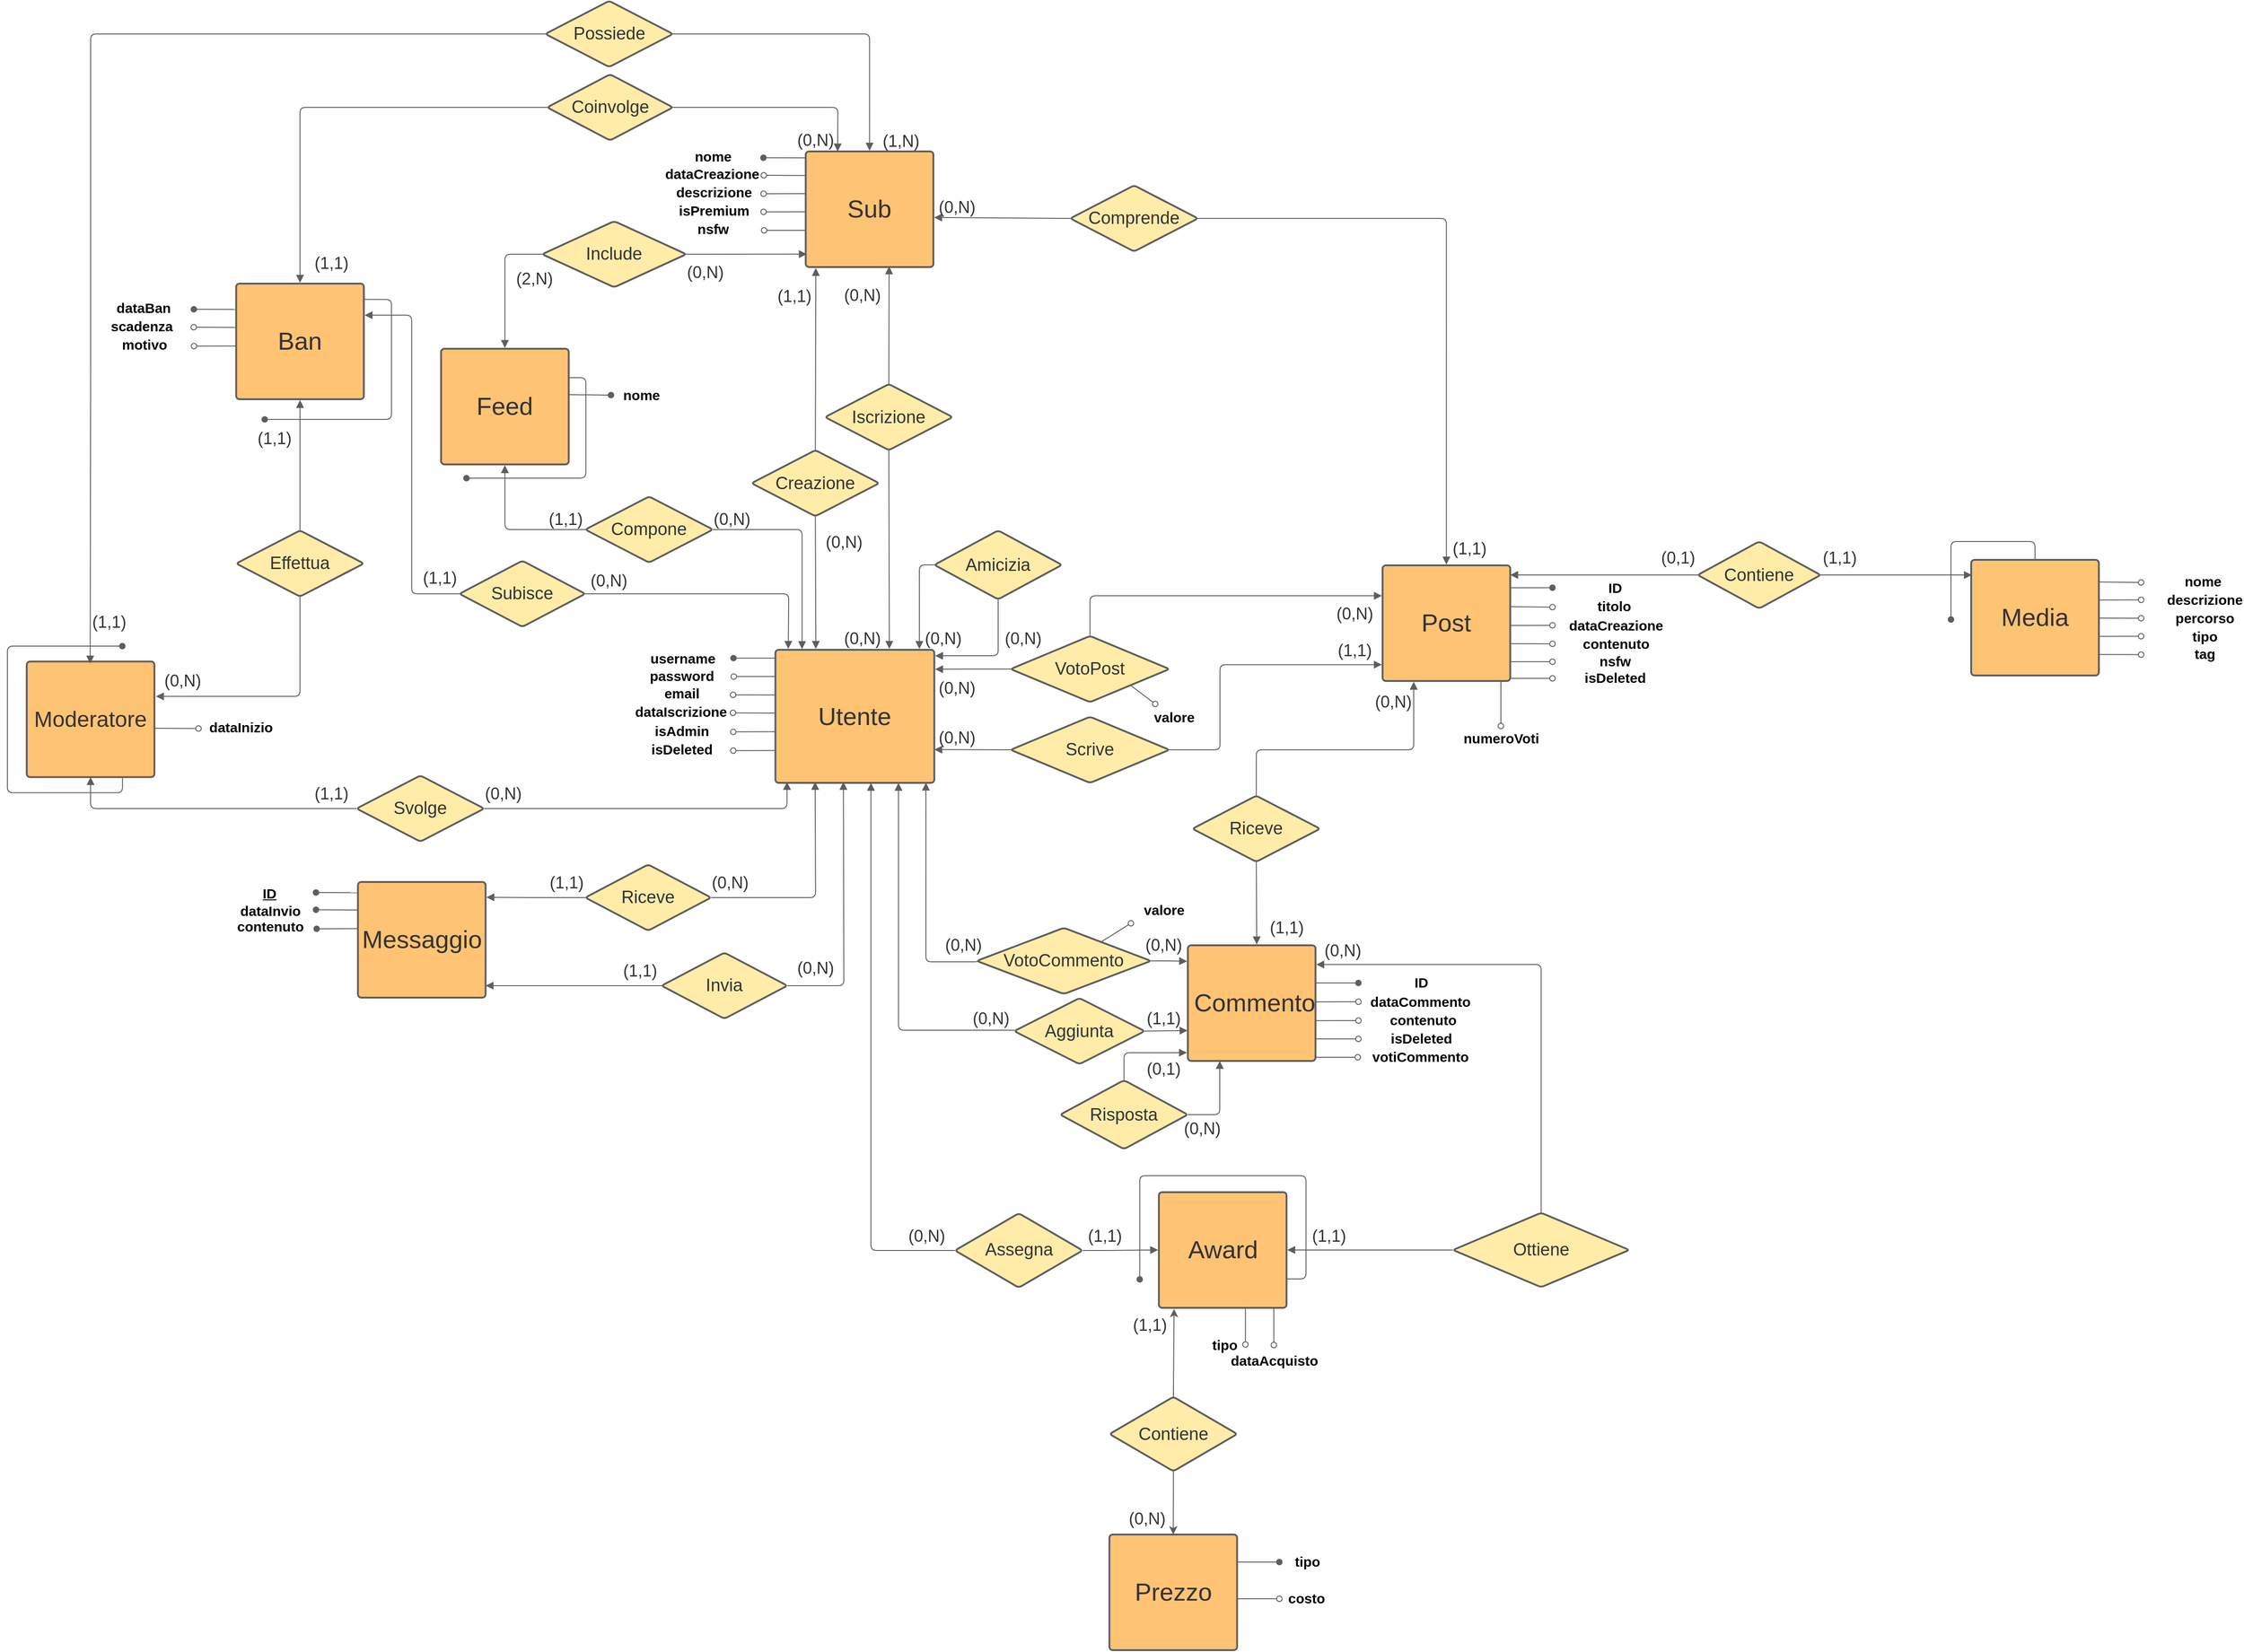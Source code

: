 <mxfile version="14.1.7" type="github">
  <diagram id="yDZNZEaYdnecjmXSINiD" name="Page-1">
    <mxGraphModel dx="1507" dy="1134" grid="1" gridSize="10" guides="1" tooltips="1" connect="1" arrows="1" fold="1" page="1" pageScale="1" pageWidth="827" pageHeight="1169" math="0" shadow="0">
      <root>
        <mxCell id="0" />
        <mxCell id="1" parent="0" />
        <mxCell id="t55zHzIVMXnwhdZF8sP2-8" value="" style="endArrow=oval;html=1;startArrow=none;startFill=0;strokeColor=#5e5e5e;strokeWidth=1;endFill=0;" edge="1" parent="1">
          <mxGeometry width="50" height="50" relative="1" as="geometry">
            <mxPoint x="2500.18" y="910" as="sourcePoint" />
            <mxPoint x="2546.18" y="910" as="targetPoint" />
            <Array as="points">
              <mxPoint x="2514.18" y="910" />
            </Array>
          </mxGeometry>
        </mxCell>
        <mxCell id="t55zHzIVMXnwhdZF8sP2-9" value="nsfw" style="edgeLabel;html=1;align=center;verticalAlign=middle;resizable=0;points=[];fontSize=15;fontStyle=1;autosize=0;resizeWidth=0;" vertex="1" connectable="0" parent="t55zHzIVMXnwhdZF8sP2-8">
          <mxGeometry x="-0.492" relative="1" as="geometry">
            <mxPoint x="102.33" y="-1.02" as="offset" />
          </mxGeometry>
        </mxCell>
        <UserObject label="(0,N)" lucidchartObjectId="5Z11jnNYv.fa" id="t55zHzIVMXnwhdZF8sP2-10">
          <mxCell style="html=1;overflow=block;blockSpacing=1;whiteSpace=wrap;strokeColor=none;fillColor=none;whiteSpace=wrap;fontSize=18;fontColor=#333333;align=center;spacing=0;strokeOpacity=100;fillOpacity=100;rounded=1;absoluteArcSize=1;arcSize=7;strokeWidth=2;" vertex="1" parent="1">
            <mxGeometry x="1754.18" y="767" width="42" height="25" as="geometry" />
          </mxCell>
        </UserObject>
        <UserObject label="Utente" lucidchartObjectId="5Z11nYX659Pr" id="t55zHzIVMXnwhdZF8sP2-11">
          <mxCell style="html=1;overflow=block;blockSpacing=1;whiteSpace=wrap;;whiteSpace=wrap;fontSize=27;fontColor=#333333;align=center;spacing=7;strokeColor=#5e5e5e;strokeOpacity=100;fillOpacity=100;rounded=1;absoluteArcSize=1;arcSize=7;fillColor=#ffc374;strokeWidth=2;" vertex="1" parent="1">
            <mxGeometry x="1700.18" y="897" width="173" height="145" as="geometry" />
          </mxCell>
        </UserObject>
        <UserObject label="Sub" lucidchartObjectId="5Z11T_onsmou" id="t55zHzIVMXnwhdZF8sP2-12">
          <mxCell style="html=1;overflow=block;blockSpacing=1;whiteSpace=wrap;;whiteSpace=wrap;fontSize=27;fontColor=#333333;align=center;spacing=7;strokeColor=#5e5e5e;strokeOpacity=100;fillOpacity=100;rounded=1;absoluteArcSize=1;arcSize=7;fillColor=#ffc374;strokeWidth=2;" vertex="1" parent="1">
            <mxGeometry x="1733.18" y="354" width="139" height="126" as="geometry" />
          </mxCell>
        </UserObject>
        <UserObject label="Post" lucidchartObjectId="5Z11ZcP1FELY" id="t55zHzIVMXnwhdZF8sP2-13">
          <mxCell style="html=1;overflow=block;blockSpacing=1;whiteSpace=wrap;;whiteSpace=wrap;fontSize=27;fontColor=#333333;align=center;spacing=7;strokeColor=#5e5e5e;strokeOpacity=100;fillOpacity=100;rounded=1;absoluteArcSize=1;arcSize=7;fillColor=#ffc374;strokeWidth=2;" vertex="1" parent="1">
            <mxGeometry x="2361.18" y="805" width="139" height="126" as="geometry" />
          </mxCell>
        </UserObject>
        <UserObject label="Commento" lucidchartObjectId="5Z11oSnabF5H" id="t55zHzIVMXnwhdZF8sP2-14">
          <mxCell style="html=1;overflow=block;blockSpacing=1;whiteSpace=wrap;;whiteSpace=wrap;fontSize=27;fontColor=#333333;align=center;spacing=7;strokeColor=#5e5e5e;strokeOpacity=100;fillOpacity=100;rounded=1;absoluteArcSize=1;arcSize=7;fillColor=#ffc374;strokeWidth=2;" vertex="1" parent="1">
            <mxGeometry x="2149.18" y="1219" width="139" height="126" as="geometry" />
          </mxCell>
        </UserObject>
        <UserObject label="Creazione" lucidchartObjectId="5Z11Syj31W8f" id="t55zHzIVMXnwhdZF8sP2-15">
          <mxCell style="html=1;overflow=block;blockSpacing=1;whiteSpace=wrap;rhombus;whiteSpace=wrap;fontSize=19;fontColor=#333333;align=center;spacing=3;strokeColor=#5e5e5e;strokeOpacity=100;fillOpacity=100;rounded=1;absoluteArcSize=1;arcSize=7;fillColor=#ffeca9;strokeWidth=2;" vertex="1" parent="1">
            <mxGeometry x="1674.18" y="679.5" width="139" height="72" as="geometry" />
          </mxCell>
        </UserObject>
        <UserObject label="VotoPost" lucidchartObjectId="5Z11PgHP7o6r" id="t55zHzIVMXnwhdZF8sP2-16">
          <mxCell style="html=1;overflow=block;blockSpacing=1;whiteSpace=wrap;rhombus;whiteSpace=wrap;fontSize=19;fontColor=#333333;align=center;spacing=3;strokeColor=#5e5e5e;strokeOpacity=100;fillOpacity=100;rounded=1;absoluteArcSize=1;arcSize=7;fillColor=#ffeca9;strokeWidth=2;" vertex="1" parent="1">
            <mxGeometry x="1956.18" y="882" width="173" height="72" as="geometry" />
          </mxCell>
        </UserObject>
        <UserObject label="Scrive" lucidchartObjectId="5Z11AduAvgHk" id="t55zHzIVMXnwhdZF8sP2-17">
          <mxCell style="html=1;overflow=block;blockSpacing=1;whiteSpace=wrap;rhombus;whiteSpace=wrap;fontSize=19;fontColor=#333333;align=center;spacing=3;strokeColor=#5e5e5e;strokeOpacity=100;fillOpacity=100;rounded=1;absoluteArcSize=1;arcSize=7;fillColor=#ffeca9;strokeWidth=2;" vertex="1" parent="1">
            <mxGeometry x="1956.18" y="970" width="173" height="72" as="geometry" />
          </mxCell>
        </UserObject>
        <UserObject label="" lucidchartObjectId="5Z11izssXkuJ" id="t55zHzIVMXnwhdZF8sP2-18">
          <mxCell style="html=1;jettySize=18;whiteSpace=wrap;fontSize=11;strokeColor=#5E5E5E;rounded=1;arcSize=12;startArrow=none;;endArrow=block;endFill=1;;exitX=0.006;exitY=0.5;exitPerimeter=0;entryX=1;entryY=0.75;entryDx=0;entryDy=0;" edge="1" parent="1" source="t55zHzIVMXnwhdZF8sP2-17" target="t55zHzIVMXnwhdZF8sP2-11">
            <mxGeometry width="100" height="100" relative="1" as="geometry" />
          </mxCell>
        </UserObject>
        <UserObject label="" lucidchartObjectId="5Z11i5Vyu13C" id="t55zHzIVMXnwhdZF8sP2-19">
          <mxCell style="html=1;jettySize=18;whiteSpace=wrap;fontSize=11;strokeColor=#5E5E5E;rounded=1;arcSize=12;edgeStyle=orthogonalEdgeStyle;startArrow=none;;endArrow=block;endFill=1;;exitX=0.006;exitY=0.5;exitPerimeter=0;entryX=1.005;entryY=0.146;entryPerimeter=0;" edge="1" parent="1" source="t55zHzIVMXnwhdZF8sP2-16" target="t55zHzIVMXnwhdZF8sP2-11">
            <mxGeometry width="100" height="100" relative="1" as="geometry">
              <Array as="points" />
            </mxGeometry>
          </mxCell>
        </UserObject>
        <UserObject label="Comprende" lucidchartObjectId="5Z11DL2pK7IQ" id="t55zHzIVMXnwhdZF8sP2-20">
          <mxCell style="html=1;overflow=block;blockSpacing=1;whiteSpace=wrap;rhombus;whiteSpace=wrap;fontSize=19;fontColor=#333333;align=center;spacing=3;strokeColor=#5e5e5e;strokeOpacity=100;fillOpacity=100;rounded=1;absoluteArcSize=1;arcSize=7;fillColor=#ffeca9;strokeWidth=2;" vertex="1" parent="1">
            <mxGeometry x="2021.18" y="391" width="139" height="72" as="geometry" />
          </mxCell>
        </UserObject>
        <UserObject label="Riceve" lucidchartObjectId="5Z11WP3Co58E" id="t55zHzIVMXnwhdZF8sP2-21">
          <mxCell style="html=1;overflow=block;blockSpacing=1;whiteSpace=wrap;rhombus;whiteSpace=wrap;fontSize=19;fontColor=#333333;align=center;spacing=3;strokeColor=#5e5e5e;strokeOpacity=100;fillOpacity=100;rounded=1;absoluteArcSize=1;arcSize=7;fillColor=#ffeca9;strokeWidth=2;" vertex="1" parent="1">
            <mxGeometry x="2154.18" y="1056" width="139" height="72" as="geometry" />
          </mxCell>
        </UserObject>
        <UserObject label="" lucidchartObjectId="5Z11U962jJ6L" id="t55zHzIVMXnwhdZF8sP2-22">
          <mxCell style="html=1;jettySize=18;whiteSpace=wrap;fontSize=11;strokeColor=#5E5E5E;rounded=1;arcSize=12;edgeStyle=orthogonalEdgeStyle;startArrow=none;;endArrow=block;endFill=1;;exitX=0.5;exitY=0.002;exitPerimeter=0;entryX=0.244;entryY=1.007;entryPerimeter=0;" edge="1" parent="1" source="t55zHzIVMXnwhdZF8sP2-21" target="t55zHzIVMXnwhdZF8sP2-13">
            <mxGeometry width="100" height="100" relative="1" as="geometry">
              <Array as="points">
                <mxPoint x="2224.18" y="1006" />
                <mxPoint x="2395.18" y="1006" />
              </Array>
            </mxGeometry>
          </mxCell>
        </UserObject>
        <UserObject label="" lucidchartObjectId="5Z11_2pyLblf" id="t55zHzIVMXnwhdZF8sP2-23">
          <mxCell style="html=1;jettySize=18;whiteSpace=wrap;fontSize=11;strokeColor=#5E5E5E;rounded=1;arcSize=12;startArrow=none;;endArrow=block;endFill=1;;exitX=0.5;exitY=0.998;exitPerimeter=0;" edge="1" parent="1" source="t55zHzIVMXnwhdZF8sP2-21">
            <mxGeometry width="100" height="100" relative="1" as="geometry">
              <mxPoint x="2224.18" y="1218.0" as="targetPoint" />
            </mxGeometry>
          </mxCell>
        </UserObject>
        <UserObject label="VotoCommento" lucidchartObjectId="5Z11uRqC.l_0" id="t55zHzIVMXnwhdZF8sP2-24">
          <mxCell style="html=1;overflow=block;blockSpacing=1;whiteSpace=wrap;rhombus;whiteSpace=wrap;fontSize=19;fontColor=#333333;align=center;spacing=3;strokeColor=#5e5e5e;strokeOpacity=100;fillOpacity=100;rounded=1;absoluteArcSize=1;arcSize=7;fillColor=#ffeca9;strokeWidth=2;" vertex="1" parent="1">
            <mxGeometry x="1919.18" y="1200" width="190" height="72" as="geometry" />
          </mxCell>
        </UserObject>
        <UserObject label="Aggiunta" lucidchartObjectId="5Z11qQdxa9NC" id="t55zHzIVMXnwhdZF8sP2-25">
          <mxCell style="html=1;overflow=block;blockSpacing=1;whiteSpace=wrap;rhombus;whiteSpace=wrap;fontSize=19;fontColor=#333333;align=center;spacing=3;strokeColor=#5e5e5e;strokeOpacity=100;fillOpacity=100;rounded=1;absoluteArcSize=1;arcSize=7;fillColor=#ffeca9;strokeWidth=2;" vertex="1" parent="1">
            <mxGeometry x="1960.18" y="1276.5" width="142" height="72" as="geometry" />
          </mxCell>
        </UserObject>
        <UserObject label="" lucidchartObjectId="5Z11gAFnR2~T" id="t55zHzIVMXnwhdZF8sP2-26">
          <mxCell style="html=1;jettySize=18;whiteSpace=wrap;fontSize=11;strokeColor=#5E5E5E;rounded=1;arcSize=12;edgeStyle=orthogonalEdgeStyle;startArrow=none;;endArrow=block;endFill=1;;exitX=0.003;exitY=0.5;exitPerimeter=0;" edge="1" parent="1">
            <mxGeometry width="100" height="100" relative="1" as="geometry">
              <Array as="points">
                <mxPoint x="1834.18" y="1311" />
              </Array>
              <mxPoint x="1834.18" y="1042" as="targetPoint" />
              <mxPoint x="1960.606" y="1311.5" as="sourcePoint" />
            </mxGeometry>
          </mxCell>
        </UserObject>
        <UserObject label="" lucidchartObjectId="5Z11UxAj89NH" id="t55zHzIVMXnwhdZF8sP2-27">
          <mxCell style="html=1;jettySize=18;whiteSpace=wrap;fontSize=11;strokeColor=#5E5E5E;rounded=1;arcSize=12;startArrow=none;;endArrow=block;endFill=1;;exitX=0.997;exitY=0.5;exitPerimeter=0;entryX=-0.003;entryY=0.737;entryDx=0;entryDy=0;entryPerimeter=0;" edge="1" parent="1" source="t55zHzIVMXnwhdZF8sP2-25" target="t55zHzIVMXnwhdZF8sP2-14">
            <mxGeometry width="100" height="100" relative="1" as="geometry">
              <mxPoint x="2149.18" y="1328" as="targetPoint" />
            </mxGeometry>
          </mxCell>
        </UserObject>
        <UserObject label="Risposta" lucidchartObjectId="5Z110mMXI5NF" id="t55zHzIVMXnwhdZF8sP2-28">
          <mxCell style="html=1;overflow=block;blockSpacing=1;whiteSpace=wrap;rhombus;whiteSpace=wrap;fontSize=19;fontColor=#333333;align=center;spacing=3;strokeColor=#5e5e5e;strokeOpacity=100;fillOpacity=100;rounded=1;absoluteArcSize=1;arcSize=7;fillColor=#ffeca9;strokeWidth=2;" vertex="1" parent="1">
            <mxGeometry x="2010.18" y="1366" width="139" height="75" as="geometry" />
          </mxCell>
        </UserObject>
        <UserObject label="" lucidchartObjectId="5Z11sGWukUJt" id="t55zHzIVMXnwhdZF8sP2-29">
          <mxCell style="html=1;jettySize=18;whiteSpace=wrap;fontSize=11;strokeColor=#5E5E5E;rounded=1;arcSize=12;edgeStyle=orthogonalEdgeStyle;startArrow=none;;endArrow=block;endFill=1;;exitX=1;exitY=0.5;entryX=0.25;entryY=1;exitDx=0;exitDy=0;entryDx=0;entryDy=0;" edge="1" parent="1" source="t55zHzIVMXnwhdZF8sP2-28" target="t55zHzIVMXnwhdZF8sP2-14">
            <mxGeometry width="100" height="100" relative="1" as="geometry">
              <Array as="points" />
            </mxGeometry>
          </mxCell>
        </UserObject>
        <UserObject label="Media" lucidchartObjectId="5Z11tEEgMzp." id="t55zHzIVMXnwhdZF8sP2-30">
          <mxCell style="html=1;overflow=block;blockSpacing=1;whiteSpace=wrap;;whiteSpace=wrap;fontSize=27;fontColor=#333333;align=center;spacing=3;strokeColor=#5e5e5e;strokeOpacity=100;fillOpacity=100;rounded=1;absoluteArcSize=1;arcSize=7;fillColor=#ffc374;strokeWidth=2;" vertex="1" parent="1">
            <mxGeometry x="3002.0" y="799" width="139" height="126" as="geometry" />
          </mxCell>
        </UserObject>
        <UserObject label="Contiene" lucidchartObjectId="5Z11jG~nFGgs" id="t55zHzIVMXnwhdZF8sP2-31">
          <mxCell style="html=1;overflow=block;blockSpacing=1;whiteSpace=wrap;rhombus;whiteSpace=wrap;fontSize=19;fontColor=#333333;align=center;spacing=3;strokeColor=#5e5e5e;strokeOpacity=100;fillOpacity=100;rounded=1;absoluteArcSize=1;arcSize=7;fillColor=#ffeca9;strokeWidth=2;" vertex="1" parent="1">
            <mxGeometry x="2704.18" y="779" width="134" height="73" as="geometry" />
          </mxCell>
        </UserObject>
        <UserObject label="" lucidchartObjectId="5Z11-9_bKaWF" id="t55zHzIVMXnwhdZF8sP2-32">
          <mxCell style="html=1;jettySize=18;whiteSpace=wrap;fontSize=11;strokeColor=#5E5E5E;rounded=1;arcSize=12;startArrow=none;;endArrow=block;endFill=1;;exitX=0.008;exitY=0.5;exitPerimeter=0;entryX=1;entryY=0.083;entryDx=0;entryDy=0;entryPerimeter=0;" edge="1" parent="1" source="t55zHzIVMXnwhdZF8sP2-31" target="t55zHzIVMXnwhdZF8sP2-13">
            <mxGeometry width="100" height="100" relative="1" as="geometry">
              <mxPoint x="2514.18" y="826" as="targetPoint" />
            </mxGeometry>
          </mxCell>
        </UserObject>
        <UserObject label="Ban" lucidchartObjectId="5Z11-qL5h7Zo" id="t55zHzIVMXnwhdZF8sP2-33">
          <mxCell style="html=1;overflow=block;blockSpacing=1;whiteSpace=wrap;;whiteSpace=wrap;fontSize=27;fontColor=#333333;align=center;spacing=7;strokeColor=#5e5e5e;strokeOpacity=100;fillOpacity=100;rounded=1;absoluteArcSize=1;arcSize=7;fillColor=#ffc374;strokeWidth=2;" vertex="1" parent="1">
            <mxGeometry x="1113.12" y="498" width="139" height="126" as="geometry" />
          </mxCell>
        </UserObject>
        <UserObject label="Moderatore" lucidchartObjectId="5Z11tU0m_Kim" id="t55zHzIVMXnwhdZF8sP2-34">
          <mxCell style="html=1;overflow=block;blockSpacing=1;whiteSpace=wrap;;whiteSpace=wrap;fontSize=24;fontColor=#333333;align=center;spacing=7;strokeColor=#5e5e5e;strokeOpacity=100;fillOpacity=100;rounded=1;absoluteArcSize=1;arcSize=7;fillColor=#ffc374;strokeWidth=2;" vertex="1" parent="1">
            <mxGeometry x="885.12" y="909.75" width="139" height="126" as="geometry" />
          </mxCell>
        </UserObject>
        <UserObject label="Effettua" lucidchartObjectId="5Z11YIwC4oJA" id="t55zHzIVMXnwhdZF8sP2-35">
          <mxCell style="html=1;overflow=block;blockSpacing=1;whiteSpace=wrap;rhombus;whiteSpace=wrap;fontSize=19;fontColor=#333333;align=center;spacing=3;strokeColor=#5e5e5e;strokeOpacity=100;fillOpacity=100;rounded=1;absoluteArcSize=1;arcSize=7;fillColor=#ffeca9;strokeWidth=2;" vertex="1" parent="1">
            <mxGeometry x="1113.12" y="767" width="139" height="72" as="geometry" />
          </mxCell>
        </UserObject>
        <UserObject label="" lucidchartObjectId="5Z111G0WaBB_" id="t55zHzIVMXnwhdZF8sP2-36">
          <mxCell style="html=1;jettySize=18;whiteSpace=wrap;fontSize=11;strokeColor=#5E5E5E;rounded=1;arcSize=12;startArrow=none;;endArrow=block;endFill=1;;exitX=0.992;exitY=0.5;exitPerimeter=0;entryX=0.005;entryY=0.131;entryPerimeter=0;entryDx=0;entryDy=0;" edge="1" parent="1" source="t55zHzIVMXnwhdZF8sP2-31" target="t55zHzIVMXnwhdZF8sP2-30">
            <mxGeometry width="100" height="100" relative="1" as="geometry" />
          </mxCell>
        </UserObject>
        <UserObject label="Svolge" lucidchartObjectId="5Z119F6c1oJ4" id="t55zHzIVMXnwhdZF8sP2-37">
          <mxCell style="html=1;overflow=block;blockSpacing=1;whiteSpace=wrap;rhombus;whiteSpace=wrap;fontSize=19;fontColor=#333333;align=center;spacing=3;strokeColor=#5e5e5e;strokeOpacity=100;fillOpacity=100;rounded=1;absoluteArcSize=1;arcSize=7;fillColor=#ffeca9;strokeWidth=2;" vertex="1" parent="1">
            <mxGeometry x="1244.18" y="1034" width="139" height="72" as="geometry" />
          </mxCell>
        </UserObject>
        <UserObject label="Subisce" lucidchartObjectId="5Z118ISZ76tE" id="t55zHzIVMXnwhdZF8sP2-38">
          <mxCell style="html=1;overflow=block;blockSpacing=1;whiteSpace=wrap;rhombus;whiteSpace=wrap;fontSize=19;fontColor=#333333;align=center;spacing=3;strokeColor=#5e5e5e;strokeOpacity=100;fillOpacity=100;rounded=1;absoluteArcSize=1;arcSize=7;fillColor=#ffeca9;strokeWidth=2;" vertex="1" parent="1">
            <mxGeometry x="1356.18" y="800" width="137" height="72" as="geometry" />
          </mxCell>
        </UserObject>
        <UserObject label="" lucidchartObjectId="5Z11K42ZWmKD" id="t55zHzIVMXnwhdZF8sP2-39">
          <mxCell style="html=1;jettySize=18;whiteSpace=wrap;fontSize=11;strokeColor=#5E5E5E;rounded=1;arcSize=12;edgeStyle=orthogonalEdgeStyle;startArrow=none;;endArrow=block;endFill=1;;exitX=0.008;exitY=0.5;exitPerimeter=0;entryX=1.006;entryY=0.273;entryPerimeter=0;" edge="1" parent="1" source="t55zHzIVMXnwhdZF8sP2-38" target="t55zHzIVMXnwhdZF8sP2-33">
            <mxGeometry width="100" height="100" relative="1" as="geometry">
              <Array as="points">
                <mxPoint x="1304.18" y="836" />
                <mxPoint x="1304.18" y="532" />
              </Array>
            </mxGeometry>
          </mxCell>
        </UserObject>
        <UserObject label="Possiede" lucidchartObjectId="5Z11ToOh66SS" id="t55zHzIVMXnwhdZF8sP2-40">
          <mxCell style="html=1;overflow=block;blockSpacing=1;whiteSpace=wrap;rhombus;whiteSpace=wrap;fontSize=19;fontColor=#333333;align=center;spacing=3;strokeColor=#5e5e5e;strokeOpacity=100;fillOpacity=100;rounded=1;absoluteArcSize=1;arcSize=7;fillColor=#ffeca9;strokeWidth=2;" vertex="1" parent="1">
            <mxGeometry x="1449.68" y="190" width="139" height="72" as="geometry" />
          </mxCell>
        </UserObject>
        <UserObject label="Coinvolge" lucidchartObjectId="5Z11NZ_iXVaZ" id="t55zHzIVMXnwhdZF8sP2-41">
          <mxCell style="html=1;overflow=block;blockSpacing=1;whiteSpace=wrap;rhombus;whiteSpace=wrap;fontSize=19;fontColor=#333333;align=center;spacing=3;strokeColor=#5e5e5e;strokeOpacity=100;fillOpacity=100;rounded=1;absoluteArcSize=1;arcSize=7;fillColor=#ffeca9;strokeWidth=2;" vertex="1" parent="1">
            <mxGeometry x="1451.68" y="270" width="137" height="72" as="geometry" />
          </mxCell>
        </UserObject>
        <UserObject label="" lucidchartObjectId="5Z11xf0tmfcv" id="t55zHzIVMXnwhdZF8sP2-42">
          <mxCell style="html=1;jettySize=18;whiteSpace=wrap;fontSize=11;strokeColor=#5E5E5E;rounded=1;arcSize=12;edgeStyle=orthogonalEdgeStyle;startArrow=none;;endArrow=block;endFill=1;;exitX=0.008;exitY=0.5;exitPerimeter=0;" edge="1" parent="1" source="t55zHzIVMXnwhdZF8sP2-40">
            <mxGeometry width="100" height="100" relative="1" as="geometry">
              <mxPoint x="954.18" y="912" as="targetPoint" />
            </mxGeometry>
          </mxCell>
        </UserObject>
        <UserObject label="" lucidchartObjectId="5Z11qix6UHHO" id="t55zHzIVMXnwhdZF8sP2-43">
          <mxCell style="html=1;jettySize=18;whiteSpace=wrap;fontSize=11;strokeColor=#5E5E5E;rounded=1;arcSize=12;startArrow=none;;endArrow=block;endFill=1;;exitX=0.992;exitY=0.5;exitPerimeter=0;entryX=0.25;entryY=0;entryDx=0;entryDy=0;" edge="1" parent="1" source="t55zHzIVMXnwhdZF8sP2-41" target="t55zHzIVMXnwhdZF8sP2-12">
            <mxGeometry width="100" height="100" relative="1" as="geometry">
              <Array as="points">
                <mxPoint x="1768.18" y="306" />
              </Array>
              <mxPoint x="1735.18" y="366" as="targetPoint" />
            </mxGeometry>
          </mxCell>
        </UserObject>
        <UserObject label="" lucidchartObjectId="5Z116_kDXXJ~" id="t55zHzIVMXnwhdZF8sP2-44">
          <mxCell style="html=1;jettySize=18;whiteSpace=wrap;fontSize=11;strokeColor=#5E5E5E;rounded=1;arcSize=12;startArrow=none;;endArrow=block;endFill=1;;exitX=0.008;exitY=0.5;exitPerimeter=0;entryX=1.006;entryY=0.571;entryPerimeter=0;" edge="1" parent="1" source="t55zHzIVMXnwhdZF8sP2-20" target="t55zHzIVMXnwhdZF8sP2-12">
            <mxGeometry width="100" height="100" relative="1" as="geometry" />
          </mxCell>
        </UserObject>
        <UserObject label="Feed" lucidchartObjectId="5Z11r3Dl_LUG" id="t55zHzIVMXnwhdZF8sP2-45">
          <mxCell style="html=1;overflow=block;blockSpacing=1;whiteSpace=wrap;;whiteSpace=wrap;fontSize=27;fontColor=#333333;align=center;spacing=7;strokeColor=#5e5e5e;strokeOpacity=100;fillOpacity=100;rounded=1;absoluteArcSize=1;arcSize=7;fillColor=#ffc374;strokeWidth=2;" vertex="1" parent="1">
            <mxGeometry x="1336.18" y="569" width="139" height="126" as="geometry" />
          </mxCell>
        </UserObject>
        <UserObject label="Compone" lucidchartObjectId="5Z11OJM.wt_c" id="t55zHzIVMXnwhdZF8sP2-46">
          <mxCell style="html=1;overflow=block;blockSpacing=1;whiteSpace=wrap;rhombus;whiteSpace=wrap;fontSize=19;fontColor=#333333;align=center;spacing=3;strokeColor=#5e5e5e;strokeOpacity=100;fillOpacity=100;rounded=1;absoluteArcSize=1;arcSize=7;fillColor=#ffeca9;strokeWidth=2;" vertex="1" parent="1">
            <mxGeometry x="1493.18" y="730" width="139" height="72" as="geometry" />
          </mxCell>
        </UserObject>
        <UserObject label="Include" lucidchartObjectId="5Z116CULyFv5" id="t55zHzIVMXnwhdZF8sP2-47">
          <mxCell style="html=1;overflow=block;blockSpacing=1;whiteSpace=wrap;rhombus;whiteSpace=wrap;fontSize=19;fontColor=#333333;align=center;spacing=3;strokeColor=#5e5e5e;strokeOpacity=100;fillOpacity=100;rounded=1;absoluteArcSize=1;arcSize=7;fillColor=#ffeca9;strokeWidth=2;" vertex="1" parent="1">
            <mxGeometry x="1446.18" y="430" width="157" height="72" as="geometry" />
          </mxCell>
        </UserObject>
        <UserObject label="" lucidchartObjectId="5Z11rAjo7-qb" id="t55zHzIVMXnwhdZF8sP2-48">
          <mxCell style="html=1;jettySize=18;whiteSpace=wrap;fontSize=11;strokeColor=#5E5E5E;rounded=1;arcSize=12;edgeStyle=orthogonalEdgeStyle;startArrow=none;;endArrow=block;endFill=1;;exitX=0.007;exitY=0.5;exitPerimeter=0;entryX=0.5;entryY=-0.007;entryPerimeter=0;" edge="1" parent="1" source="t55zHzIVMXnwhdZF8sP2-47" target="t55zHzIVMXnwhdZF8sP2-45">
            <mxGeometry width="100" height="100" relative="1" as="geometry">
              <Array as="points">
                <mxPoint x="1406.18" y="466" />
              </Array>
            </mxGeometry>
          </mxCell>
        </UserObject>
        <UserObject label="" lucidchartObjectId="5Z11dD4BgISq" id="t55zHzIVMXnwhdZF8sP2-49">
          <mxCell style="html=1;jettySize=18;whiteSpace=wrap;fontSize=11;strokeColor=#5E5E5E;rounded=1;arcSize=12;edgeStyle=orthogonalEdgeStyle;startArrow=none;;endArrow=block;endFill=1;;exitX=0.008;exitY=0.5;exitPerimeter=0;entryX=0.5;entryY=1.007;entryPerimeter=0;" edge="1" parent="1" source="t55zHzIVMXnwhdZF8sP2-46" target="t55zHzIVMXnwhdZF8sP2-45">
            <mxGeometry width="100" height="100" relative="1" as="geometry" />
          </mxCell>
        </UserObject>
        <UserObject label="Amicizia" lucidchartObjectId="5Z11pVs4XD9r" id="t55zHzIVMXnwhdZF8sP2-50">
          <mxCell style="html=1;overflow=block;blockSpacing=1;whiteSpace=wrap;rhombus;whiteSpace=wrap;fontSize=19;fontColor=#333333;align=center;spacing=3;strokeColor=#5e5e5e;strokeOpacity=100;fillOpacity=100;rounded=1;absoluteArcSize=1;arcSize=7;fillColor=#ffeca9;strokeWidth=2;" vertex="1" parent="1">
            <mxGeometry x="1873.18" y="767" width="139" height="75" as="geometry" />
          </mxCell>
        </UserObject>
        <UserObject label="" lucidchartObjectId="5Z11gbB91ovn" id="t55zHzIVMXnwhdZF8sP2-51">
          <mxCell style="html=1;jettySize=18;whiteSpace=wrap;fontSize=11;strokeColor=#5E5E5E;rounded=1;arcSize=12;edgeStyle=orthogonalEdgeStyle;startArrow=none;;endArrow=block;endFill=1;;exitX=0.5;exitY=0.998;exitPerimeter=0;entryX=1.005;entryY=0.045;entryPerimeter=0;" edge="1" parent="1" source="t55zHzIVMXnwhdZF8sP2-50" target="t55zHzIVMXnwhdZF8sP2-11">
            <mxGeometry width="100" height="100" relative="1" as="geometry">
              <Array as="points" />
            </mxGeometry>
          </mxCell>
        </UserObject>
        <UserObject label="" lucidchartObjectId="5Z11EI6WQiYW" id="t55zHzIVMXnwhdZF8sP2-52">
          <mxCell style="html=1;jettySize=18;whiteSpace=wrap;fontSize=11;strokeColor=#5E5E5E;rounded=1;arcSize=12;edgeStyle=orthogonalEdgeStyle;startArrow=none;;endArrow=block;endFill=1;;exitX=0.008;exitY=0.5;exitPerimeter=0;entryX=0.906;entryY=-0.006;entryPerimeter=0;" edge="1" parent="1" source="t55zHzIVMXnwhdZF8sP2-50" target="t55zHzIVMXnwhdZF8sP2-11">
            <mxGeometry width="100" height="100" relative="1" as="geometry">
              <Array as="points">
                <mxPoint x="1857.18" y="805" />
              </Array>
            </mxGeometry>
          </mxCell>
        </UserObject>
        <UserObject label="Award" lucidchartObjectId="5Z11_9Wty6S1" id="t55zHzIVMXnwhdZF8sP2-53">
          <mxCell style="html=1;overflow=block;blockSpacing=1;whiteSpace=wrap;;whiteSpace=wrap;fontSize=27;fontColor=#333333;align=center;spacing=3;strokeColor=#5e5e5e;strokeOpacity=100;fillOpacity=100;rounded=1;absoluteArcSize=1;arcSize=7;fillColor=#ffc374;strokeWidth=2;" vertex="1" parent="1">
            <mxGeometry x="2117.65" y="1487.97" width="139" height="126" as="geometry" />
          </mxCell>
        </UserObject>
        <UserObject label="Assegna" lucidchartObjectId="5Z11iGa5ESLG" id="t55zHzIVMXnwhdZF8sP2-54">
          <mxCell style="html=1;overflow=block;blockSpacing=1;whiteSpace=wrap;rhombus;whiteSpace=wrap;fontSize=19;fontColor=#333333;align=center;spacing=3;strokeColor=#5e5e5e;strokeOpacity=100;fillOpacity=100;rounded=1;absoluteArcSize=1;arcSize=7;fillColor=#ffeca9;strokeWidth=2;" vertex="1" parent="1">
            <mxGeometry x="1895.65" y="1510.97" width="139" height="81" as="geometry" />
          </mxCell>
        </UserObject>
        <UserObject label="" lucidchartObjectId="5Z11sIX_qyNL" id="t55zHzIVMXnwhdZF8sP2-55">
          <mxCell style="html=1;jettySize=18;whiteSpace=wrap;fontSize=11;strokeColor=#5E5E5E;rounded=1;arcSize=12;edgeStyle=orthogonalEdgeStyle;startArrow=none;;endArrow=block;endFill=1;;entryX=-0.006;entryY=0.5;entryPerimeter=0;exitX=1;exitY=0.5;exitDx=0;exitDy=0;" edge="1" parent="1" source="t55zHzIVMXnwhdZF8sP2-54" target="t55zHzIVMXnwhdZF8sP2-53">
            <mxGeometry width="100" height="100" relative="1" as="geometry">
              <Array as="points">
                <mxPoint x="2056.65" y="1550.97" />
              </Array>
              <mxPoint x="2036.65" y="1550.97" as="sourcePoint" />
            </mxGeometry>
          </mxCell>
        </UserObject>
        <UserObject label="Ottiene" lucidchartObjectId="5Z11CagnsyLX" id="t55zHzIVMXnwhdZF8sP2-56">
          <mxCell style="html=1;overflow=block;blockSpacing=1;whiteSpace=wrap;rhombus;whiteSpace=wrap;fontSize=19;fontColor=#333333;align=center;spacing=3;strokeColor=#5e5e5e;strokeOpacity=100;fillOpacity=100;rounded=1;absoluteArcSize=1;arcSize=7;fillColor=#ffeca9;strokeWidth=2;" vertex="1" parent="1">
            <mxGeometry x="2437.8" y="1510.47" width="192" height="81" as="geometry" />
          </mxCell>
        </UserObject>
        <UserObject label="" lucidchartObjectId="5Z11KuU5c5hF" id="t55zHzIVMXnwhdZF8sP2-57">
          <mxCell style="html=1;jettySize=18;whiteSpace=wrap;fontSize=11;strokeColor=#5E5E5E;rounded=1;arcSize=12;edgeStyle=orthogonalEdgeStyle;startArrow=none;;endArrow=block;endFill=1;;exitX=0.5;exitY=0;exitPerimeter=0;entryX=1.006;entryY=0.166;entryPerimeter=0;" edge="1" parent="1" source="t55zHzIVMXnwhdZF8sP2-56" target="t55zHzIVMXnwhdZF8sP2-14">
            <mxGeometry width="100" height="100" relative="1" as="geometry">
              <Array as="points" />
            </mxGeometry>
          </mxCell>
        </UserObject>
        <UserObject label="" lucidchartObjectId="5Z11bfRCtRuw" id="t55zHzIVMXnwhdZF8sP2-58">
          <mxCell style="html=1;jettySize=18;whiteSpace=wrap;fontSize=11;strokeColor=#5E5E5E;rounded=1;arcSize=12;edgeStyle=orthogonalEdgeStyle;startArrow=none;;endArrow=block;endFill=1;;exitX=0.5;exitY=0.002;exitPerimeter=0;entryX=0.5;entryY=1.007;entryPerimeter=0;" edge="1" parent="1" source="t55zHzIVMXnwhdZF8sP2-35" target="t55zHzIVMXnwhdZF8sP2-33">
            <mxGeometry width="100" height="100" relative="1" as="geometry">
              <Array as="points" />
            </mxGeometry>
          </mxCell>
        </UserObject>
        <UserObject label="" lucidchartObjectId="5Z11n4iT4uZ4" id="t55zHzIVMXnwhdZF8sP2-59">
          <mxCell style="html=1;jettySize=18;whiteSpace=wrap;fontSize=11;strokeColor=#5E5E5E;rounded=1;arcSize=12;edgeStyle=orthogonalEdgeStyle;startArrow=none;;endArrow=block;endFill=1;;exitX=0.992;exitY=0.5;exitPerimeter=0;entryX=0.162;entryY=-0.005;entryDx=0;entryDy=0;entryPerimeter=0;" edge="1" parent="1">
            <mxGeometry width="100" height="100" relative="1" as="geometry">
              <Array as="points">
                <mxPoint x="1729.18" y="766" />
              </Array>
              <mxPoint x="1632.068" y="766" as="sourcePoint" />
              <mxPoint x="1729.206" y="896.275" as="targetPoint" />
            </mxGeometry>
          </mxCell>
        </UserObject>
        <UserObject label="" lucidchartObjectId="5Z112bqZWkyQ" id="t55zHzIVMXnwhdZF8sP2-60">
          <mxCell style="html=1;jettySize=18;whiteSpace=wrap;fontSize=11;strokeColor=#5E5E5E;rounded=1;arcSize=12;edgeStyle=orthogonalEdgeStyle;startArrow=none;;endArrow=block;endFill=1;;exitX=0.992;exitY=0.5;exitPerimeter=0;entryX=0.5;entryY=-0.007;entryPerimeter=0;" edge="1" parent="1" source="t55zHzIVMXnwhdZF8sP2-40" target="t55zHzIVMXnwhdZF8sP2-12">
            <mxGeometry width="100" height="100" relative="1" as="geometry">
              <Array as="points" />
            </mxGeometry>
          </mxCell>
        </UserObject>
        <UserObject label="" lucidchartObjectId="5Z1130ydW7bh" id="t55zHzIVMXnwhdZF8sP2-61">
          <mxCell style="html=1;jettySize=18;whiteSpace=wrap;fontSize=11;strokeColor=#5E5E5E;rounded=1;arcSize=12;startArrow=none;;endArrow=block;endFill=1;;exitX=0.993;exitY=0.5;exitPerimeter=0;entryX=0.008;entryY=0.888;entryDx=0;entryDy=0;entryPerimeter=0;" edge="1" parent="1" source="t55zHzIVMXnwhdZF8sP2-47" target="t55zHzIVMXnwhdZF8sP2-12">
            <mxGeometry width="100" height="100" relative="1" as="geometry">
              <mxPoint x="1724.18" y="466" as="targetPoint" />
            </mxGeometry>
          </mxCell>
        </UserObject>
        <UserObject label="Iscrizione" lucidchartObjectId="5Z11dhynnVAx" id="t55zHzIVMXnwhdZF8sP2-62">
          <mxCell style="html=1;overflow=block;blockSpacing=1;whiteSpace=wrap;rhombus;whiteSpace=wrap;fontSize=19;fontColor=#333333;align=center;spacing=3;strokeColor=#5e5e5e;strokeOpacity=100;fillOpacity=100;rounded=1;absoluteArcSize=1;arcSize=7;fillColor=#ffeca9;strokeWidth=2;" vertex="1" parent="1">
            <mxGeometry x="1754.18" y="607.5" width="139" height="72" as="geometry" />
          </mxCell>
        </UserObject>
        <UserObject label="" lucidchartObjectId="5Z11XeuHcFP2" id="t55zHzIVMXnwhdZF8sP2-63">
          <mxCell style="html=1;jettySize=18;whiteSpace=wrap;fontSize=11;strokeColor=#5E5E5E;rounded=1;arcSize=12;startArrow=none;;endArrow=block;endFill=1;;exitX=0.5;exitY=0.998;exitPerimeter=0;" edge="1" parent="1" source="t55zHzIVMXnwhdZF8sP2-62">
            <mxGeometry width="100" height="100" relative="1" as="geometry">
              <mxPoint x="1824.18" y="896.0" as="targetPoint" />
            </mxGeometry>
          </mxCell>
        </UserObject>
        <UserObject label="" lucidchartObjectId="5Z11.4Il8FOT" id="t55zHzIVMXnwhdZF8sP2-64">
          <mxCell style="html=1;jettySize=18;whiteSpace=wrap;fontSize=11;strokeColor=#5E5E5E;rounded=1;arcSize=12;startArrow=none;;endArrow=block;endFill=1;;exitX=0.5;exitY=0.998;exitPerimeter=0;" edge="1" parent="1" source="t55zHzIVMXnwhdZF8sP2-15">
            <mxGeometry width="100" height="100" relative="1" as="geometry">
              <mxPoint x="1744.18" y="896.0" as="targetPoint" />
            </mxGeometry>
          </mxCell>
        </UserObject>
        <UserObject label="" lucidchartObjectId="5Z11WpmmcvCm" id="t55zHzIVMXnwhdZF8sP2-65">
          <mxCell style="html=1;jettySize=18;whiteSpace=wrap;fontSize=11;strokeColor=#5E5E5E;rounded=1;arcSize=12;startArrow=none;;endArrow=block;endFill=1;;exitX=0.5;exitY=0.002;exitPerimeter=0;" edge="1" parent="1" source="t55zHzIVMXnwhdZF8sP2-15">
            <mxGeometry width="100" height="100" relative="1" as="geometry">
              <mxPoint x="1744.18" y="481" as="targetPoint" />
            </mxGeometry>
          </mxCell>
        </UserObject>
        <UserObject label="" lucidchartObjectId="5Z11hPHnX-.g" id="t55zHzIVMXnwhdZF8sP2-66">
          <mxCell style="html=1;jettySize=18;whiteSpace=wrap;fontSize=11;strokeColor=#5E5E5E;rounded=1;arcSize=12;startArrow=none;;endArrow=block;endFill=1;;exitX=0.5;exitY=0.002;exitPerimeter=0;entryX=0.653;entryY=0.994;entryPerimeter=0;entryDx=0;entryDy=0;" edge="1" parent="1" source="t55zHzIVMXnwhdZF8sP2-62" target="t55zHzIVMXnwhdZF8sP2-12">
            <mxGeometry width="100" height="100" relative="1" as="geometry" />
          </mxCell>
        </UserObject>
        <UserObject label="Messaggio" lucidchartObjectId="5Z11IzBW45~f" id="t55zHzIVMXnwhdZF8sP2-67">
          <mxCell style="html=1;overflow=block;blockSpacing=1;whiteSpace=wrap;;whiteSpace=wrap;fontSize=27;fontColor=#333333;align=center;spacing=3;strokeColor=#5e5e5e;strokeOpacity=100;fillOpacity=100;rounded=1;absoluteArcSize=1;arcSize=7;fillColor=#ffc374;strokeWidth=2;" vertex="1" parent="1">
            <mxGeometry x="1245.68" y="1150" width="139" height="126" as="geometry" />
          </mxCell>
        </UserObject>
        <UserObject label="" lucidchartObjectId="5Z11bzBFjJWu" id="t55zHzIVMXnwhdZF8sP2-68">
          <mxCell style="html=1;jettySize=18;whiteSpace=wrap;fontSize=11;strokeColor=#5E5E5E;rounded=1;arcSize=12;edgeStyle=orthogonalEdgeStyle;startArrow=none;;endArrow=block;endFill=1;;exitX=0.003;exitY=0.5;exitPerimeter=0;entryX=0.947;entryY=0.998;entryPerimeter=0;entryDx=0;entryDy=0;" edge="1" parent="1" source="t55zHzIVMXnwhdZF8sP2-24" target="t55zHzIVMXnwhdZF8sP2-11">
            <mxGeometry width="100" height="100" relative="1" as="geometry">
              <Array as="points">
                <mxPoint x="1920.18" y="1237" />
                <mxPoint x="1864.18" y="1237" />
              </Array>
            </mxGeometry>
          </mxCell>
        </UserObject>
        <UserObject label="" lucidchartObjectId="5Z11lgrL3pck" id="t55zHzIVMXnwhdZF8sP2-69">
          <mxCell style="html=1;jettySize=18;whiteSpace=wrap;fontSize=11;strokeColor=#5E5E5E;rounded=1;arcSize=12;edgeStyle=orthogonalEdgeStyle;startArrow=none;;endArrow=block;endFill=1;;exitX=0.997;exitY=0.5;exitPerimeter=0;entryX=-0.006;entryY=0.138;entryPerimeter=0;" edge="1" parent="1" source="t55zHzIVMXnwhdZF8sP2-24" target="t55zHzIVMXnwhdZF8sP2-14">
            <mxGeometry width="100" height="100" relative="1" as="geometry">
              <Array as="points" />
            </mxGeometry>
          </mxCell>
        </UserObject>
        <UserObject label="Invia" lucidchartObjectId="5Z11-Xl3Ivpf" id="t55zHzIVMXnwhdZF8sP2-70">
          <mxCell style="html=1;overflow=block;blockSpacing=1;whiteSpace=wrap;rhombus;whiteSpace=wrap;fontSize=19;fontColor=#333333;align=center;spacing=3;strokeColor=#5e5e5e;strokeOpacity=100;fillOpacity=100;rounded=1;absoluteArcSize=1;arcSize=7;fillColor=#ffeca9;strokeWidth=2;" vertex="1" parent="1">
            <mxGeometry x="1576.18" y="1227" width="137" height="72" as="geometry" />
          </mxCell>
        </UserObject>
        <UserObject label="Riceve" lucidchartObjectId="5Z114LU4GTxU" id="t55zHzIVMXnwhdZF8sP2-71">
          <mxCell style="html=1;overflow=block;blockSpacing=1;whiteSpace=wrap;rhombus;whiteSpace=wrap;fontSize=19;fontColor=#333333;align=center;spacing=3;strokeColor=#5e5e5e;strokeOpacity=100;fillOpacity=100;rounded=1;absoluteArcSize=1;arcSize=7;fillColor=#ffeca9;strokeWidth=2;" vertex="1" parent="1">
            <mxGeometry x="1493.18" y="1131" width="137" height="72" as="geometry" />
          </mxCell>
        </UserObject>
        <UserObject label="" lucidchartObjectId="5Z11d4.0gO8H" id="t55zHzIVMXnwhdZF8sP2-72">
          <mxCell style="html=1;jettySize=18;whiteSpace=wrap;fontSize=11;strokeColor=#5E5E5E;rounded=1;arcSize=12;edgeStyle=orthogonalEdgeStyle;startArrow=none;;endArrow=block;endFill=1;;exitX=0;exitY=0.5;exitDx=0;exitDy=0;" edge="1" parent="1" source="t55zHzIVMXnwhdZF8sP2-54">
            <mxGeometry width="100" height="100" relative="1" as="geometry">
              <Array as="points">
                <mxPoint x="1803.8" y="1552" />
              </Array>
              <mxPoint x="1804.18" y="1042" as="targetPoint" />
              <mxPoint x="1903.142" y="1546.47" as="sourcePoint" />
            </mxGeometry>
          </mxCell>
        </UserObject>
        <UserObject label="" lucidchartObjectId="5Z11anhmgrKD" id="t55zHzIVMXnwhdZF8sP2-73">
          <mxCell style="html=1;jettySize=18;whiteSpace=wrap;fontSize=11;strokeColor=#5E5E5E;rounded=1;arcSize=12;edgeStyle=orthogonalEdgeStyle;startArrow=none;;endArrow=block;endFill=1;;exitX=0;exitY=0.5;entryX=1.006;entryY=0.5;entryPerimeter=0;exitDx=0;exitDy=0;" edge="1" parent="1" source="t55zHzIVMXnwhdZF8sP2-56" target="t55zHzIVMXnwhdZF8sP2-53">
            <mxGeometry width="100" height="100" relative="1" as="geometry">
              <Array as="points" />
              <mxPoint x="2360.802" y="1550.47" as="sourcePoint" />
            </mxGeometry>
          </mxCell>
        </UserObject>
        <UserObject label="" lucidchartObjectId="5Z11uqkwDgph" id="t55zHzIVMXnwhdZF8sP2-74">
          <mxCell style="html=1;jettySize=18;whiteSpace=wrap;fontSize=11;strokeColor=#5E5E5E;rounded=1;arcSize=12;edgeStyle=orthogonalEdgeStyle;startArrow=none;;endArrow=oval;endFill=1;;exitX=1;exitY=0.75;exitDx=0;exitDy=0;" edge="1" parent="1" source="t55zHzIVMXnwhdZF8sP2-53">
            <mxGeometry width="100" height="100" relative="1" as="geometry">
              <Array as="points">
                <mxPoint x="2277.8" y="1582" />
                <mxPoint x="2277.8" y="1470" />
                <mxPoint x="2096.8" y="1470" />
              </Array>
              <mxPoint x="2096.8" y="1583" as="targetPoint" />
            </mxGeometry>
          </mxCell>
        </UserObject>
        <UserObject label="" lucidchartObjectId="5Z11Z_Qr8Qe1" id="t55zHzIVMXnwhdZF8sP2-75">
          <mxCell style="html=1;jettySize=18;whiteSpace=wrap;fontSize=11;strokeColor=#5E5E5E;rounded=1;arcSize=12;edgeStyle=orthogonalEdgeStyle;startArrow=none;;endArrow=block;endFill=1;;exitX=0.008;exitY=0.5;exitPerimeter=0;entryX=0.5;entryY=-0.007;entryPerimeter=0;" edge="1" parent="1" source="t55zHzIVMXnwhdZF8sP2-41" target="t55zHzIVMXnwhdZF8sP2-33">
            <mxGeometry width="100" height="100" relative="1" as="geometry">
              <Array as="points" />
            </mxGeometry>
          </mxCell>
        </UserObject>
        <UserObject label="" lucidchartObjectId="5Z11K_A4dE._" id="t55zHzIVMXnwhdZF8sP2-76">
          <mxCell style="html=1;jettySize=18;whiteSpace=wrap;fontSize=11;strokeColor=#5E5E5E;rounded=1;arcSize=12;startArrow=none;;endArrow=block;endFill=1;;exitX=1;exitY=0.5;exitDx=0;exitDy=0;edgeStyle=orthogonalEdgeStyle;entryX=0.073;entryY=0.993;entryDx=0;entryDy=0;entryPerimeter=0;" edge="1" parent="1" source="t55zHzIVMXnwhdZF8sP2-37" target="t55zHzIVMXnwhdZF8sP2-11">
            <mxGeometry width="100" height="100" relative="1" as="geometry">
              <mxPoint x="1552.068" y="997" as="sourcePoint" />
              <mxPoint x="1714.18" y="1086" as="targetPoint" />
              <Array as="points">
                <mxPoint x="1712.8" y="1070" />
              </Array>
            </mxGeometry>
          </mxCell>
        </UserObject>
        <UserObject label="" lucidchartObjectId="5Z11TvtzWn2T" id="t55zHzIVMXnwhdZF8sP2-77">
          <mxCell style="html=1;jettySize=18;whiteSpace=wrap;fontSize=11;strokeColor=#5E5E5E;rounded=1;arcSize=12;startArrow=none;;endArrow=block;endFill=1;;exitX=0;exitY=0.5;exitDx=0;exitDy=0;entryX=0.5;entryY=1;entryDx=0;entryDy=0;edgeStyle=orthogonalEdgeStyle;" edge="1" parent="1" source="t55zHzIVMXnwhdZF8sP2-37" target="t55zHzIVMXnwhdZF8sP2-34">
            <mxGeometry width="100" height="100" relative="1" as="geometry">
              <mxPoint x="1415.292" y="996.0" as="sourcePoint" />
              <mxPoint x="1107.18" y="1039" as="targetPoint" />
            </mxGeometry>
          </mxCell>
        </UserObject>
        <UserObject label="" lucidchartObjectId="5Z11YQdqDQZn" id="t55zHzIVMXnwhdZF8sP2-78">
          <mxCell style="html=1;jettySize=18;whiteSpace=wrap;fontSize=11;strokeColor=#5E5E5E;rounded=1;arcSize=12;edgeStyle=orthogonalEdgeStyle;startArrow=none;;endArrow=block;endFill=1;;exitX=0.5;exitY=0.998;exitPerimeter=0;entryX=1.012;entryY=0.302;entryDx=0;entryDy=0;entryPerimeter=0;" edge="1" parent="1" source="t55zHzIVMXnwhdZF8sP2-35" target="t55zHzIVMXnwhdZF8sP2-34">
            <mxGeometry width="100" height="100" relative="1" as="geometry">
              <Array as="points">
                <mxPoint x="1182.18" y="948" />
              </Array>
              <mxPoint x="1194.18" y="966" as="targetPoint" />
            </mxGeometry>
          </mxCell>
        </UserObject>
        <UserObject label="" lucidchartObjectId="5Z11262eVGBi" id="t55zHzIVMXnwhdZF8sP2-79">
          <mxCell style="html=1;jettySize=18;whiteSpace=wrap;fontSize=11;strokeColor=#5E5E5E;rounded=1;arcSize=12;edgeStyle=orthogonalEdgeStyle;startArrow=none;;endArrow=block;endFill=1;;exitX=0.992;exitY=0.5;exitPerimeter=0;" edge="1" parent="1" source="t55zHzIVMXnwhdZF8sP2-38">
            <mxGeometry width="100" height="100" relative="1" as="geometry">
              <Array as="points" />
              <mxPoint x="1714.18" y="896" as="targetPoint" />
            </mxGeometry>
          </mxCell>
        </UserObject>
        <UserObject label="" lucidchartObjectId="5Z11PutT9CG~" id="t55zHzIVMXnwhdZF8sP2-80">
          <mxCell style="html=1;jettySize=18;whiteSpace=wrap;fontSize=11;strokeColor=#5E5E5E;rounded=1;arcSize=12;edgeStyle=orthogonalEdgeStyle;startArrow=none;;endArrow=block;endFill=1;;exitX=0.994;exitY=0.5;exitPerimeter=0;entryX=-0.006;entryY=0.859;entryPerimeter=0;" edge="1" parent="1" source="t55zHzIVMXnwhdZF8sP2-17" target="t55zHzIVMXnwhdZF8sP2-13">
            <mxGeometry width="100" height="100" relative="1" as="geometry">
              <Array as="points">
                <mxPoint x="2184.18" y="1006" />
                <mxPoint x="2184.18" y="913" />
              </Array>
            </mxGeometry>
          </mxCell>
        </UserObject>
        <UserObject label="" lucidchartObjectId="5Z11IbVUOMD7" id="t55zHzIVMXnwhdZF8sP2-81">
          <mxCell style="html=1;jettySize=18;whiteSpace=wrap;fontSize=11;strokeColor=#5E5E5E;rounded=1;arcSize=12;edgeStyle=orthogonalEdgeStyle;startArrow=none;;endArrow=block;endFill=1;;exitX=0.5;exitY=0;exitPerimeter=0;entryX=-0.006;entryY=0.263;entryPerimeter=0;" edge="1" parent="1" source="t55zHzIVMXnwhdZF8sP2-16" target="t55zHzIVMXnwhdZF8sP2-13">
            <mxGeometry width="100" height="100" relative="1" as="geometry">
              <Array as="points" />
            </mxGeometry>
          </mxCell>
        </UserObject>
        <UserObject label="" lucidchartObjectId="5Z11J_gF9c9J" id="t55zHzIVMXnwhdZF8sP2-82">
          <mxCell style="html=1;jettySize=18;whiteSpace=wrap;fontSize=11;strokeColor=#5E5E5E;rounded=1;arcSize=12;startArrow=none;;endArrow=block;endFill=1;;exitX=0.008;exitY=0.5;exitPerimeter=0;" edge="1" parent="1" source="t55zHzIVMXnwhdZF8sP2-70">
            <mxGeometry width="100" height="100" relative="1" as="geometry">
              <mxPoint x="1384.68" y="1263.0" as="targetPoint" />
            </mxGeometry>
          </mxCell>
        </UserObject>
        <UserObject label="" lucidchartObjectId="5Z11JsUkW0Bc" id="t55zHzIVMXnwhdZF8sP2-83">
          <mxCell style="html=1;jettySize=18;whiteSpace=wrap;fontSize=11;strokeColor=#5E5E5E;rounded=1;arcSize=12;edgeStyle=orthogonalEdgeStyle;startArrow=none;;endArrow=block;endFill=1;;exitX=0.008;exitY=0.5;exitPerimeter=0;entryX=1.006;entryY=0.132;entryPerimeter=0;" edge="1" parent="1" source="t55zHzIVMXnwhdZF8sP2-71" target="t55zHzIVMXnwhdZF8sP2-67">
            <mxGeometry width="100" height="100" relative="1" as="geometry">
              <Array as="points" />
            </mxGeometry>
          </mxCell>
        </UserObject>
        <UserObject label="" lucidchartObjectId="5Z11GnWbACi7" id="t55zHzIVMXnwhdZF8sP2-84">
          <mxCell style="html=1;jettySize=18;whiteSpace=wrap;fontSize=11;strokeColor=#5E5E5E;rounded=1;arcSize=12;edgeStyle=orthogonalEdgeStyle;startArrow=none;;endArrow=block;endFill=1;;exitX=1;exitY=0.5;entryX=0.25;entryY=1;entryDx=0;entryDy=0;exitDx=0;exitDy=0;" edge="1" parent="1" source="t55zHzIVMXnwhdZF8sP2-71">
            <mxGeometry width="100" height="100" relative="1" as="geometry">
              <Array as="points" />
              <mxPoint x="1743.43" y="1041" as="targetPoint" />
              <mxPoint x="1618.584" y="1431" as="sourcePoint" />
            </mxGeometry>
          </mxCell>
        </UserObject>
        <UserObject label="" lucidchartObjectId="5Z119HzDhkaY" id="t55zHzIVMXnwhdZF8sP2-85">
          <mxCell style="html=1;jettySize=18;whiteSpace=wrap;fontSize=11;strokeColor=#5E5E5E;rounded=1;arcSize=12;edgeStyle=orthogonalEdgeStyle;startArrow=none;;endArrow=block;endFill=1;;exitX=1;exitY=0.5;exitDx=0;exitDy=0;" edge="1" parent="1" source="t55zHzIVMXnwhdZF8sP2-70">
            <mxGeometry width="100" height="100" relative="1" as="geometry">
              <Array as="points" />
              <mxPoint x="1774.18" y="1041" as="targetPoint" />
              <mxPoint x="1701.584" y="1525" as="sourcePoint" />
            </mxGeometry>
          </mxCell>
        </UserObject>
        <UserObject label="" lucidchartObjectId="5Z11kN1pvPSC" id="t55zHzIVMXnwhdZF8sP2-86">
          <mxCell style="html=1;jettySize=18;whiteSpace=wrap;fontSize=11;strokeColor=#5E5E5E;rounded=1;arcSize=12;edgeStyle=orthogonalEdgeStyle;startArrow=none;;endArrow=block;endFill=1;;exitX=0.992;exitY=0.5;exitPerimeter=0;entryX=0.5;entryY=-0.007;entryPerimeter=0;" edge="1" parent="1" source="t55zHzIVMXnwhdZF8sP2-20" target="t55zHzIVMXnwhdZF8sP2-13">
            <mxGeometry width="100" height="100" relative="1" as="geometry">
              <Array as="points" />
            </mxGeometry>
          </mxCell>
        </UserObject>
        <UserObject label="" lucidchartObjectId="5Z11l97eUnbX" id="t55zHzIVMXnwhdZF8sP2-87">
          <mxCell style="html=1;jettySize=18;whiteSpace=wrap;fontSize=11;strokeColor=#5E5E5E;rounded=1;arcSize=12;edgeStyle=orthogonalEdgeStyle;startArrow=none;;endArrow=block;endFill=1;;exitX=0.5;exitY=0;exitDx=0;exitDy=0;" edge="1" parent="1" source="t55zHzIVMXnwhdZF8sP2-28">
            <mxGeometry width="100" height="100" relative="1" as="geometry">
              <Array as="points">
                <mxPoint x="2080.18" y="1336" />
              </Array>
              <mxPoint x="2148.18" y="1336.0" as="targetPoint" />
            </mxGeometry>
          </mxCell>
        </UserObject>
        <UserObject label="(1,1)" lucidchartObjectId="5Z115S1hhG.G" id="t55zHzIVMXnwhdZF8sP2-88">
          <mxCell style="html=1;overflow=block;blockSpacing=1;whiteSpace=wrap;strokeColor=none;fillColor=none;whiteSpace=wrap;fontSize=18;fontColor=#333333;align=center;spacing=0;strokeOpacity=100;fillOpacity=100;rounded=1;absoluteArcSize=1;arcSize=7;strokeWidth=2;" vertex="1" parent="1">
            <mxGeometry x="1700.18" y="499" width="42" height="25" as="geometry" />
          </mxCell>
        </UserObject>
        <UserObject label="(0,N)" lucidchartObjectId="5Z113NDxofSv" id="t55zHzIVMXnwhdZF8sP2-89">
          <mxCell style="html=1;overflow=block;blockSpacing=1;whiteSpace=wrap;strokeColor=none;fillColor=none;whiteSpace=wrap;fontSize=18;fontColor=#333333;align=center;spacing=0;strokeOpacity=100;fillOpacity=100;rounded=1;absoluteArcSize=1;arcSize=7;strokeWidth=2;" vertex="1" parent="1">
            <mxGeometry x="1774.18" y="872" width="42" height="25" as="geometry" />
          </mxCell>
        </UserObject>
        <UserObject label="(0,N)" lucidchartObjectId="5Z115MA7gOWO" id="t55zHzIVMXnwhdZF8sP2-90">
          <mxCell style="html=1;overflow=block;blockSpacing=1;whiteSpace=wrap;strokeColor=none;fillColor=none;whiteSpace=wrap;fontSize=18;fontColor=#333333;align=center;spacing=0;strokeOpacity=100;fillOpacity=100;rounded=1;absoluteArcSize=1;arcSize=7;strokeWidth=2;" vertex="1" parent="1">
            <mxGeometry x="1774.18" y="498" width="42" height="25" as="geometry" />
          </mxCell>
        </UserObject>
        <UserObject label="(0,N)" lucidchartObjectId="5Z11lHZJK1Ye" id="t55zHzIVMXnwhdZF8sP2-91">
          <mxCell style="html=1;overflow=block;blockSpacing=1;whiteSpace=wrap;strokeColor=none;fillColor=none;whiteSpace=wrap;fontSize=18;fontColor=#333333;align=center;spacing=0;strokeOpacity=100;fillOpacity=100;rounded=1;absoluteArcSize=1;arcSize=7;strokeWidth=2;" vertex="1" parent="1">
            <mxGeometry x="1877.18" y="980" width="42" height="25" as="geometry" />
          </mxCell>
        </UserObject>
        <UserObject label="(1,1)" lucidchartObjectId="5Z11Z32.xuNk" id="t55zHzIVMXnwhdZF8sP2-92">
          <mxCell style="html=1;overflow=block;blockSpacing=1;whiteSpace=wrap;strokeColor=none;fillColor=none;whiteSpace=wrap;fontSize=18;fontColor=#333333;align=center;spacing=0;strokeOpacity=100;fillOpacity=100;rounded=1;absoluteArcSize=1;arcSize=7;strokeWidth=2;" vertex="1" parent="1">
            <mxGeometry x="2310.18" y="885" width="42" height="25" as="geometry" />
          </mxCell>
        </UserObject>
        <UserObject label="(0,N)" lucidchartObjectId="5Z11aoaLJge4" id="t55zHzIVMXnwhdZF8sP2-93">
          <mxCell style="html=1;overflow=block;blockSpacing=1;whiteSpace=wrap;strokeColor=none;fillColor=none;whiteSpace=wrap;fontSize=18;fontColor=#333333;align=center;spacing=0;strokeOpacity=100;fillOpacity=100;rounded=1;absoluteArcSize=1;arcSize=7;strokeWidth=2;" vertex="1" parent="1">
            <mxGeometry x="1877.18" y="926" width="42" height="25" as="geometry" />
          </mxCell>
        </UserObject>
        <UserObject label="(0,N)" lucidchartObjectId="5Z11J6ZCeUWL" id="t55zHzIVMXnwhdZF8sP2-94">
          <mxCell style="html=1;overflow=block;blockSpacing=1;whiteSpace=wrap;strokeColor=none;fillColor=none;whiteSpace=wrap;fontSize=18;fontColor=#333333;align=center;spacing=0;strokeOpacity=100;fillOpacity=100;rounded=1;absoluteArcSize=1;arcSize=7;strokeWidth=2;" vertex="1" parent="1">
            <mxGeometry x="2310.18" y="845" width="42" height="25" as="geometry" />
          </mxCell>
        </UserObject>
        <UserObject label="(0,N)" lucidchartObjectId="5Z113If4WE7X" id="t55zHzIVMXnwhdZF8sP2-95">
          <mxCell style="html=1;overflow=block;blockSpacing=1;whiteSpace=wrap;strokeColor=none;fillColor=none;whiteSpace=wrap;fontSize=18;fontColor=#333333;align=center;spacing=0;strokeOpacity=100;fillOpacity=100;rounded=1;absoluteArcSize=1;arcSize=7;strokeWidth=2;" vertex="1" parent="1">
            <mxGeometry x="1914.18" y="1286" width="42" height="25" as="geometry" />
          </mxCell>
        </UserObject>
        <UserObject label="(1,1)" lucidchartObjectId="5Z11w5VW1Q-O" id="t55zHzIVMXnwhdZF8sP2-96">
          <mxCell style="html=1;overflow=block;blockSpacing=1;whiteSpace=wrap;strokeColor=none;fillColor=none;whiteSpace=wrap;fontSize=18;fontColor=#333333;align=center;spacing=0;strokeOpacity=100;fillOpacity=100;rounded=1;absoluteArcSize=1;arcSize=7;strokeWidth=2;" vertex="1" parent="1">
            <mxGeometry x="2102.18" y="1286" width="42" height="25" as="geometry" />
          </mxCell>
        </UserObject>
        <UserObject label="(0,N)" lucidchartObjectId="5Z112dtSxHdH" id="t55zHzIVMXnwhdZF8sP2-97">
          <mxCell style="html=1;overflow=block;blockSpacing=1;whiteSpace=wrap;strokeColor=none;fillColor=none;whiteSpace=wrap;fontSize=18;fontColor=#333333;align=center;spacing=0;strokeOpacity=100;fillOpacity=100;rounded=1;absoluteArcSize=1;arcSize=7;strokeWidth=2;" vertex="1" parent="1">
            <mxGeometry x="1884.18" y="1206" width="42" height="25" as="geometry" />
          </mxCell>
        </UserObject>
        <UserObject label="(0,N)" lucidchartObjectId="5Z11x2hheSqF" id="t55zHzIVMXnwhdZF8sP2-98">
          <mxCell style="html=1;overflow=block;blockSpacing=1;whiteSpace=wrap;strokeColor=none;fillColor=none;whiteSpace=wrap;fontSize=18;fontColor=#333333;align=center;spacing=0;strokeOpacity=100;fillOpacity=100;rounded=1;absoluteArcSize=1;arcSize=7;strokeWidth=2;" vertex="1" parent="1">
            <mxGeometry x="2102.18" y="1206" width="42" height="25" as="geometry" />
          </mxCell>
        </UserObject>
        <UserObject label="(0,N)" lucidchartObjectId="5Z11~tXFGxAh" id="t55zHzIVMXnwhdZF8sP2-99">
          <mxCell style="html=1;overflow=block;blockSpacing=1;whiteSpace=wrap;strokeColor=none;fillColor=none;whiteSpace=wrap;fontSize=18;fontColor=#333333;align=center;spacing=0;strokeOpacity=100;fillOpacity=100;rounded=1;absoluteArcSize=1;arcSize=7;strokeWidth=2;" vertex="1" parent="1">
            <mxGeometry x="1877.18" y="402" width="42" height="25" as="geometry" />
          </mxCell>
        </UserObject>
        <UserObject label="(1,1)" lucidchartObjectId="5Z11ArHPEV_-" id="t55zHzIVMXnwhdZF8sP2-100">
          <mxCell style="html=1;overflow=block;blockSpacing=1;whiteSpace=wrap;strokeColor=none;fillColor=none;whiteSpace=wrap;fontSize=18;fontColor=#333333;align=center;spacing=0;strokeOpacity=100;fillOpacity=100;rounded=1;absoluteArcSize=1;arcSize=7;strokeWidth=2;" vertex="1" parent="1">
            <mxGeometry x="2435.18" y="774" width="42" height="25" as="geometry" />
          </mxCell>
        </UserObject>
        <UserObject label="(0,N)" lucidchartObjectId="5Z11kx7jA8GZ" id="t55zHzIVMXnwhdZF8sP2-101">
          <mxCell style="html=1;overflow=block;blockSpacing=1;whiteSpace=wrap;strokeColor=none;fillColor=none;whiteSpace=wrap;fontSize=18;fontColor=#333333;align=center;spacing=0;strokeOpacity=100;fillOpacity=100;rounded=1;absoluteArcSize=1;arcSize=7;strokeWidth=2;" vertex="1" parent="1">
            <mxGeometry x="2352.18" y="941" width="42" height="25" as="geometry" />
          </mxCell>
        </UserObject>
        <UserObject label="(1,1)" lucidchartObjectId="5Z11f4KOLJK_" id="t55zHzIVMXnwhdZF8sP2-102">
          <mxCell style="html=1;overflow=block;blockSpacing=1;whiteSpace=wrap;strokeColor=none;fillColor=none;whiteSpace=wrap;fontSize=18;fontColor=#333333;align=center;spacing=0;strokeOpacity=100;fillOpacity=100;rounded=1;absoluteArcSize=1;arcSize=7;strokeWidth=2;" vertex="1" parent="1">
            <mxGeometry x="2236.18" y="1187" width="42" height="25" as="geometry" />
          </mxCell>
        </UserObject>
        <UserObject label="(0,1)" lucidchartObjectId="5Z11d-IWscU8" id="t55zHzIVMXnwhdZF8sP2-103">
          <mxCell style="html=1;overflow=block;blockSpacing=1;whiteSpace=wrap;strokeColor=none;fillColor=none;whiteSpace=wrap;fontSize=18;fontColor=#333333;align=center;spacing=0;strokeOpacity=100;fillOpacity=100;rounded=1;absoluteArcSize=1;arcSize=7;strokeWidth=2;" vertex="1" parent="1">
            <mxGeometry x="2662.18" y="784" width="42" height="25" as="geometry" />
          </mxCell>
        </UserObject>
        <UserObject label="(1,1)" lucidchartObjectId="5Z118Xax0H3z" id="t55zHzIVMXnwhdZF8sP2-104">
          <mxCell style="html=1;overflow=block;blockSpacing=1;whiteSpace=wrap;strokeColor=none;fillColor=none;whiteSpace=wrap;fontSize=18;fontColor=#333333;align=center;spacing=0;strokeOpacity=100;fillOpacity=100;rounded=1;absoluteArcSize=1;arcSize=7;strokeWidth=2;" vertex="1" parent="1">
            <mxGeometry x="2838.18" y="784" width="42" height="25" as="geometry" />
          </mxCell>
        </UserObject>
        <UserObject label="(0,N)" lucidchartObjectId="5Z11vX.k-axX" id="t55zHzIVMXnwhdZF8sP2-105">
          <mxCell style="html=1;overflow=block;blockSpacing=1;whiteSpace=wrap;strokeColor=none;fillColor=none;whiteSpace=wrap;fontSize=18;fontColor=#333333;align=center;spacing=0;strokeOpacity=100;fillOpacity=100;rounded=1;absoluteArcSize=1;arcSize=7;strokeWidth=2;" vertex="1" parent="1">
            <mxGeometry x="1843.8" y="1523.47" width="42" height="25" as="geometry" />
          </mxCell>
        </UserObject>
        <UserObject label="(1,1)" lucidchartObjectId="5Z11lLiUwaJ_" id="t55zHzIVMXnwhdZF8sP2-106">
          <mxCell style="html=1;overflow=block;blockSpacing=1;whiteSpace=wrap;strokeColor=none;fillColor=none;whiteSpace=wrap;fontSize=18;fontColor=#333333;align=center;spacing=0;strokeOpacity=100;fillOpacity=100;rounded=1;absoluteArcSize=1;arcSize=7;strokeWidth=2;" vertex="1" parent="1">
            <mxGeometry x="2038.15" y="1523.47" width="42" height="25" as="geometry" />
          </mxCell>
        </UserObject>
        <UserObject label="(0,1)" lucidchartObjectId="5Z11NMsBKQ23" id="t55zHzIVMXnwhdZF8sP2-107">
          <mxCell style="html=1;overflow=block;blockSpacing=1;whiteSpace=wrap;strokeColor=none;fillColor=none;whiteSpace=wrap;fontSize=18;fontColor=#333333;align=center;spacing=0;strokeOpacity=100;fillOpacity=100;rounded=1;absoluteArcSize=1;arcSize=7;strokeWidth=2;" vertex="1" parent="1">
            <mxGeometry x="2102.18" y="1341" width="42" height="25" as="geometry" />
          </mxCell>
        </UserObject>
        <UserObject label="(0,N)" lucidchartObjectId="5Z11FwRTwdjU" id="t55zHzIVMXnwhdZF8sP2-108">
          <mxCell style="html=1;overflow=block;blockSpacing=1;whiteSpace=wrap;strokeColor=none;fillColor=none;whiteSpace=wrap;fontSize=18;fontColor=#333333;align=center;spacing=0;strokeOpacity=100;fillOpacity=100;rounded=1;absoluteArcSize=1;arcSize=7;strokeWidth=2;" vertex="1" parent="1">
            <mxGeometry x="2144.18" y="1406" width="42" height="25" as="geometry" />
          </mxCell>
        </UserObject>
        <UserObject label="(0,N)" lucidchartObjectId="5Z11mel1xulj" id="t55zHzIVMXnwhdZF8sP2-109">
          <mxCell style="html=1;overflow=block;blockSpacing=1;whiteSpace=wrap;strokeColor=none;fillColor=none;whiteSpace=wrap;fontSize=18;fontColor=#333333;align=center;spacing=0;strokeOpacity=100;fillOpacity=100;rounded=1;absoluteArcSize=1;arcSize=7;strokeWidth=2;" vertex="1" parent="1">
            <mxGeometry x="2297.18" y="1212" width="42" height="25" as="geometry" />
          </mxCell>
        </UserObject>
        <UserObject label="(1,1)" lucidchartObjectId="5Z112gDtx1PO" id="t55zHzIVMXnwhdZF8sP2-110">
          <mxCell style="html=1;overflow=block;blockSpacing=1;whiteSpace=wrap;strokeColor=none;fillColor=none;whiteSpace=wrap;fontSize=18;fontColor=#333333;align=center;spacing=0;strokeOpacity=100;fillOpacity=100;rounded=1;absoluteArcSize=1;arcSize=0;strokeWidth=2;" vertex="1" parent="1">
            <mxGeometry x="2281.8" y="1523.47" width="42" height="25" as="geometry" />
          </mxCell>
        </UserObject>
        <UserObject label="(0,N)" lucidchartObjectId="5Z114bK1leJl" id="t55zHzIVMXnwhdZF8sP2-111">
          <mxCell style="html=1;overflow=block;blockSpacing=1;whiteSpace=wrap;strokeColor=none;fillColor=none;whiteSpace=wrap;fontSize=18;fontColor=#333333;align=center;spacing=0;strokeOpacity=100;fillOpacity=100;rounded=1;absoluteArcSize=1;arcSize=7;strokeWidth=2;" vertex="1" parent="1">
            <mxGeometry x="1949.18" y="872" width="42" height="25" as="geometry" />
          </mxCell>
        </UserObject>
        <UserObject label="(0,N)" lucidchartObjectId="5Z11aURJfkDl" id="t55zHzIVMXnwhdZF8sP2-112">
          <mxCell style="html=1;overflow=block;blockSpacing=1;whiteSpace=wrap;strokeColor=none;fillColor=none;whiteSpace=wrap;fontSize=18;fontColor=#333333;align=center;spacing=0;strokeOpacity=100;fillOpacity=100;rounded=1;absoluteArcSize=1;arcSize=7;strokeWidth=2;" vertex="1" parent="1">
            <mxGeometry x="1862.18" y="872" width="42" height="25" as="geometry" />
          </mxCell>
        </UserObject>
        <UserObject label="(0,N)" lucidchartObjectId="5Z11HLc2~M-j" id="t55zHzIVMXnwhdZF8sP2-113">
          <mxCell style="html=1;overflow=block;blockSpacing=1;whiteSpace=wrap;strokeColor=none;fillColor=none;whiteSpace=wrap;fontSize=18;fontColor=#333333;align=center;spacing=0;strokeOpacity=100;fillOpacity=100;rounded=1;absoluteArcSize=1;arcSize=7;strokeWidth=2;" vertex="1" parent="1">
            <mxGeometry x="1722.68" y="1231" width="42" height="25" as="geometry" />
          </mxCell>
        </UserObject>
        <UserObject label="(1,1)" lucidchartObjectId="5Z110gaChO79" id="t55zHzIVMXnwhdZF8sP2-114">
          <mxCell style="html=1;overflow=block;blockSpacing=1;whiteSpace=wrap;strokeColor=none;fillColor=none;whiteSpace=wrap;fontSize=18;fontColor=#333333;align=center;spacing=0;strokeOpacity=100;fillOpacity=100;rounded=1;absoluteArcSize=1;arcSize=7;strokeWidth=2;" vertex="1" parent="1">
            <mxGeometry x="1531.68" y="1234" width="42" height="25" as="geometry" />
          </mxCell>
        </UserObject>
        <UserObject label="(0,N)" lucidchartObjectId="5Z11bfAPcn1R" id="t55zHzIVMXnwhdZF8sP2-115">
          <mxCell style="html=1;overflow=block;blockSpacing=1;whiteSpace=wrap;strokeColor=none;fillColor=none;whiteSpace=wrap;fontSize=18;fontColor=#333333;align=center;spacing=0;strokeOpacity=100;fillOpacity=100;rounded=1;absoluteArcSize=1;arcSize=7;strokeWidth=2;" vertex="1" parent="1">
            <mxGeometry x="1629.68" y="1138" width="42" height="25" as="geometry" />
          </mxCell>
        </UserObject>
        <UserObject label="(1,1)" lucidchartObjectId="5Z1184bHG2Gt" id="t55zHzIVMXnwhdZF8sP2-116">
          <mxCell style="html=1;overflow=block;blockSpacing=1;whiteSpace=wrap;strokeColor=none;fillColor=none;whiteSpace=wrap;fontSize=18;fontColor=#333333;align=center;spacing=0;strokeOpacity=100;fillOpacity=100;rounded=1;absoluteArcSize=1;arcSize=7;strokeWidth=2;" vertex="1" parent="1">
            <mxGeometry x="1451.68" y="1138" width="42" height="25" as="geometry" />
          </mxCell>
        </UserObject>
        <UserObject label="(0,N)" lucidchartObjectId="5Z11Rwgz-~jb" id="t55zHzIVMXnwhdZF8sP2-117">
          <mxCell style="html=1;overflow=block;blockSpacing=1;whiteSpace=wrap;strokeColor=none;fillColor=none;whiteSpace=wrap;fontSize=18;fontColor=#333333;align=center;spacing=0;strokeOpacity=100;fillOpacity=100;rounded=1;absoluteArcSize=1;arcSize=7;strokeWidth=2;" vertex="1" parent="1">
            <mxGeometry x="1632.18" y="742" width="42" height="25" as="geometry" />
          </mxCell>
        </UserObject>
        <UserObject label="(1,1)" lucidchartObjectId="5Z11lqC8F.8T" id="t55zHzIVMXnwhdZF8sP2-118">
          <mxCell style="html=1;overflow=block;blockSpacing=1;whiteSpace=wrap;strokeColor=none;fillColor=none;whiteSpace=wrap;fontSize=18;fontColor=#333333;align=center;spacing=0;strokeOpacity=100;fillOpacity=100;rounded=1;absoluteArcSize=1;arcSize=7;strokeWidth=2;" vertex="1" parent="1">
            <mxGeometry x="1451.18" y="742" width="42" height="25" as="geometry" />
          </mxCell>
        </UserObject>
        <UserObject label="(2,N)" lucidchartObjectId="5Z11NiZtwywj" id="t55zHzIVMXnwhdZF8sP2-119">
          <mxCell style="html=1;overflow=block;blockSpacing=1;whiteSpace=wrap;strokeColor=none;fillColor=none;whiteSpace=wrap;fontSize=18;fontColor=#333333;align=center;spacing=0;strokeOpacity=100;fillOpacity=100;rounded=1;absoluteArcSize=1;arcSize=7;strokeWidth=2;" vertex="1" parent="1">
            <mxGeometry x="1416.68" y="480" width="42" height="25" as="geometry" />
          </mxCell>
        </UserObject>
        <UserObject label="(0,N)" lucidchartObjectId="5Z11.cNyT~L." id="t55zHzIVMXnwhdZF8sP2-120">
          <mxCell style="html=1;overflow=block;blockSpacing=1;whiteSpace=wrap;strokeColor=none;fillColor=none;whiteSpace=wrap;fontSize=18;fontColor=#333333;align=center;spacing=0;strokeOpacity=100;fillOpacity=100;rounded=1;absoluteArcSize=1;arcSize=7;strokeWidth=2;" vertex="1" parent="1">
            <mxGeometry x="1603.18" y="473" width="42" height="25" as="geometry" />
          </mxCell>
        </UserObject>
        <UserObject label="(0,N)" lucidchartObjectId="5Z11-8PXW0iO" id="t55zHzIVMXnwhdZF8sP2-121">
          <mxCell style="html=1;overflow=block;blockSpacing=1;whiteSpace=wrap;strokeColor=none;fillColor=none;whiteSpace=wrap;fontSize=18;fontColor=#333333;align=center;spacing=0;strokeOpacity=100;fillOpacity=100;rounded=1;absoluteArcSize=1;arcSize=7;strokeWidth=2;" vertex="1" parent="1">
            <mxGeometry x="1383.18" y="1041" width="42" height="25" as="geometry" />
          </mxCell>
        </UserObject>
        <UserObject label="(1,1)" lucidchartObjectId="5Z115IxPwP-9" id="t55zHzIVMXnwhdZF8sP2-122">
          <mxCell style="html=1;overflow=block;blockSpacing=1;whiteSpace=wrap;strokeColor=none;fillColor=none;whiteSpace=wrap;fontSize=18;fontColor=#333333;align=center;spacing=0;strokeOpacity=100;fillOpacity=100;rounded=1;absoluteArcSize=1;arcSize=7;strokeWidth=2;" vertex="1" parent="1">
            <mxGeometry x="1196.12" y="1041" width="42" height="25" as="geometry" />
          </mxCell>
        </UserObject>
        <UserObject label="(0,N)" lucidchartObjectId="5Z11geeHzoCO" id="t55zHzIVMXnwhdZF8sP2-123">
          <mxCell style="html=1;overflow=block;blockSpacing=1;whiteSpace=wrap;strokeColor=none;fillColor=none;whiteSpace=wrap;fontSize=18;fontColor=#333333;align=center;spacing=0;strokeOpacity=100;fillOpacity=100;rounded=1;absoluteArcSize=1;arcSize=7;strokeWidth=2;" vertex="1" parent="1">
            <mxGeometry x="1034.18" y="918" width="42" height="25" as="geometry" />
          </mxCell>
        </UserObject>
        <UserObject label="(1,1)" lucidchartObjectId="5Z11Pki35EC_" id="t55zHzIVMXnwhdZF8sP2-124">
          <mxCell style="html=1;overflow=block;blockSpacing=1;whiteSpace=wrap;strokeColor=none;fillColor=none;whiteSpace=wrap;fontSize=18;fontColor=#333333;align=center;spacing=0;strokeOpacity=100;fillOpacity=100;rounded=1;absoluteArcSize=1;arcSize=7;strokeWidth=2;" vertex="1" parent="1">
            <mxGeometry x="1134.18" y="654.5" width="42" height="25" as="geometry" />
          </mxCell>
        </UserObject>
        <UserObject label="(0,N)" lucidchartObjectId="5Z11n-Kphtv1" id="t55zHzIVMXnwhdZF8sP2-125">
          <mxCell style="html=1;overflow=block;blockSpacing=1;whiteSpace=wrap;strokeColor=none;fillColor=none;whiteSpace=wrap;fontSize=18;fontColor=#333333;align=center;spacing=0;strokeOpacity=100;fillOpacity=100;rounded=1;absoluteArcSize=1;arcSize=7;strokeWidth=2;" vertex="1" parent="1">
            <mxGeometry x="1498.18" y="809" width="42" height="25" as="geometry" />
          </mxCell>
        </UserObject>
        <UserObject label="(1,1)" lucidchartObjectId="5Z11QqX8pwJ8" id="t55zHzIVMXnwhdZF8sP2-126">
          <mxCell style="html=1;overflow=block;blockSpacing=1;whiteSpace=wrap;strokeColor=none;fillColor=none;whiteSpace=wrap;fontSize=18;fontColor=#333333;align=center;spacing=0;strokeOpacity=100;fillOpacity=100;rounded=1;absoluteArcSize=1;arcSize=7;strokeWidth=2;" vertex="1" parent="1">
            <mxGeometry x="1314.18" y="806" width="42" height="25" as="geometry" />
          </mxCell>
        </UserObject>
        <UserObject label="(0,N)" lucidchartObjectId="5Z112MxyFUIE" id="t55zHzIVMXnwhdZF8sP2-127">
          <mxCell style="html=1;overflow=block;blockSpacing=1;whiteSpace=wrap;strokeColor=none;fillColor=none;whiteSpace=wrap;fontSize=18;fontColor=#333333;align=center;spacing=0;strokeOpacity=100;fillOpacity=100;rounded=1;absoluteArcSize=1;arcSize=7;strokeWidth=2;" vertex="1" parent="1">
            <mxGeometry x="1722.68" y="329" width="42" height="25" as="geometry" />
          </mxCell>
        </UserObject>
        <UserObject label="(1,1)" lucidchartObjectId="5Z11dpsCaAYO" id="t55zHzIVMXnwhdZF8sP2-128">
          <mxCell style="html=1;overflow=block;blockSpacing=1;whiteSpace=wrap;strokeColor=none;fillColor=none;whiteSpace=wrap;fontSize=18;fontColor=#333333;align=center;spacing=0;strokeOpacity=100;fillOpacity=100;rounded=1;absoluteArcSize=1;arcSize=7;strokeWidth=2;" vertex="1" parent="1">
            <mxGeometry x="1196.12" y="463" width="42" height="25" as="geometry" />
          </mxCell>
        </UserObject>
        <UserObject label="(1,N)" lucidchartObjectId="5Z11iKSAvQ5." id="t55zHzIVMXnwhdZF8sP2-129">
          <mxCell style="html=1;overflow=block;blockSpacing=1;whiteSpace=wrap;strokeColor=none;fillColor=none;whiteSpace=wrap;fontSize=18;fontColor=#333333;align=center;spacing=0;strokeOpacity=100;fillOpacity=100;rounded=1;absoluteArcSize=1;arcSize=7;strokeWidth=2;" vertex="1" parent="1">
            <mxGeometry x="1816.18" y="330" width="42" height="25" as="geometry" />
          </mxCell>
        </UserObject>
        <UserObject label="(1,1)" lucidchartObjectId="5Z113n8Mxfh6" id="t55zHzIVMXnwhdZF8sP2-130">
          <mxCell style="html=1;overflow=block;blockSpacing=1;whiteSpace=wrap;strokeColor=none;fillColor=none;whiteSpace=wrap;fontSize=18;fontColor=#333333;align=center;spacing=0;strokeOpacity=100;fillOpacity=100;rounded=1;absoluteArcSize=1;arcSize=7;strokeWidth=2;" vertex="1" parent="1">
            <mxGeometry x="954.18" y="854.25" width="42" height="25" as="geometry" />
          </mxCell>
        </UserObject>
        <mxCell id="t55zHzIVMXnwhdZF8sP2-131" value="" style="endArrow=none;html=1;startArrow=oval;startFill=0;strokeColor=#5e5e5e;entryX=-0.004;entryY=0.951;entryDx=0;entryDy=0;entryPerimeter=0;" edge="1" parent="1">
          <mxGeometry width="50" height="50" relative="1" as="geometry">
            <mxPoint x="1654.87" y="926.19" as="sourcePoint" />
            <mxPoint x="1699.178" y="926.085" as="targetPoint" />
          </mxGeometry>
        </mxCell>
        <mxCell id="t55zHzIVMXnwhdZF8sP2-132" value="password" style="edgeLabel;html=1;align=center;verticalAlign=middle;resizable=0;points=[];fontSize=15;fontStyle=1" vertex="1" connectable="0" parent="t55zHzIVMXnwhdZF8sP2-131">
          <mxGeometry x="-0.492" relative="1" as="geometry">
            <mxPoint x="-68.22" y="-1" as="offset" />
          </mxGeometry>
        </mxCell>
        <mxCell id="t55zHzIVMXnwhdZF8sP2-133" value="" style="endArrow=none;html=1;startArrow=oval;startFill=1;strokeColor=#5e5e5e;entryX=0.003;entryY=0.092;entryDx=0;entryDy=0;entryPerimeter=0;" edge="1" parent="1" target="t55zHzIVMXnwhdZF8sP2-67">
          <mxGeometry width="50" height="50" relative="1" as="geometry">
            <mxPoint x="1200.03" y="1161.52" as="sourcePoint" />
            <mxPoint x="1245.684" y="1161.91" as="targetPoint" />
          </mxGeometry>
        </mxCell>
        <mxCell id="t55zHzIVMXnwhdZF8sP2-134" value="ID" style="edgeLabel;html=1;align=center;verticalAlign=middle;resizable=0;points=[];fontSize=15;fontStyle=5" vertex="1" connectable="0" parent="t55zHzIVMXnwhdZF8sP2-133">
          <mxGeometry x="-0.492" relative="1" as="geometry">
            <mxPoint x="-63.22" as="offset" />
          </mxGeometry>
        </mxCell>
        <mxCell id="t55zHzIVMXnwhdZF8sP2-135" value="" style="endArrow=none;html=1;startArrow=oval;startFill=1;strokeColor=#5e5e5e;entryX=-0.004;entryY=0.403;entryDx=0;entryDy=0;entryPerimeter=0;" edge="1" parent="1" target="t55zHzIVMXnwhdZF8sP2-67">
          <mxGeometry width="50" height="50" relative="1" as="geometry">
            <mxPoint x="1200.74" y="1201.0" as="sourcePoint" />
            <mxPoint x="1246.004" y="1211.65" as="targetPoint" />
          </mxGeometry>
        </mxCell>
        <mxCell id="t55zHzIVMXnwhdZF8sP2-136" value="contenuto" style="edgeLabel;html=1;align=center;verticalAlign=middle;resizable=0;points=[];fontSize=15;fontStyle=1" vertex="1" connectable="0" parent="t55zHzIVMXnwhdZF8sP2-135">
          <mxGeometry x="-0.492" relative="1" as="geometry">
            <mxPoint x="-62.22" y="-3" as="offset" />
          </mxGeometry>
        </mxCell>
        <mxCell id="t55zHzIVMXnwhdZF8sP2-137" value="" style="endArrow=none;html=1;startArrow=oval;startFill=0;strokeColor=#5e5e5e;entryX=1.006;entryY=0.577;entryDx=0;entryDy=0;entryPerimeter=0;" edge="1" parent="1" target="t55zHzIVMXnwhdZF8sP2-34">
          <mxGeometry width="50" height="50" relative="1" as="geometry">
            <mxPoint x="1072.12" y="982.75" as="sourcePoint" />
            <mxPoint x="1082.12" y="969.75" as="targetPoint" />
            <Array as="points" />
          </mxGeometry>
        </mxCell>
        <mxCell id="t55zHzIVMXnwhdZF8sP2-138" value="dataInizio" style="edgeLabel;html=1;align=center;verticalAlign=middle;resizable=0;points=[];fontSize=15;fontStyle=1" vertex="1" connectable="0" parent="t55zHzIVMXnwhdZF8sP2-137">
          <mxGeometry x="-0.492" relative="1" as="geometry">
            <mxPoint x="57.9" y="-1.96" as="offset" />
          </mxGeometry>
        </mxCell>
        <mxCell id="t55zHzIVMXnwhdZF8sP2-139" value="" style="endArrow=none;html=1;startArrow=oval;startFill=1;strokeColor=#5e5e5e;entryX=0;entryY=0.821;entryDx=0;entryDy=0;entryPerimeter=0;" edge="1" parent="1">
          <mxGeometry width="50" height="50" relative="1" as="geometry">
            <mxPoint x="1654.53" y="906.08" as="sourcePoint" />
            <mxPoint x="1700.18" y="906.125" as="targetPoint" />
          </mxGeometry>
        </mxCell>
        <mxCell id="t55zHzIVMXnwhdZF8sP2-140" value="&lt;span&gt;username&lt;/span&gt;" style="edgeLabel;html=1;align=center;verticalAlign=middle;resizable=0;points=[];fontSize=15;fontStyle=1" vertex="1" connectable="0" parent="t55zHzIVMXnwhdZF8sP2-139">
          <mxGeometry x="-0.492" relative="1" as="geometry">
            <mxPoint x="-67.22" as="offset" />
          </mxGeometry>
        </mxCell>
        <mxCell id="t55zHzIVMXnwhdZF8sP2-141" value="" style="endArrow=none;html=1;startArrow=oval;startFill=1;strokeColor=#5e5e5e;entryX=0;entryY=0.288;entryDx=0;entryDy=0;entryPerimeter=0;" edge="1" parent="1">
          <mxGeometry width="50" height="50" relative="1" as="geometry">
            <mxPoint x="1200.03" y="1180.26" as="sourcePoint" />
            <mxPoint x="1245.68" y="1180.548" as="targetPoint" />
          </mxGeometry>
        </mxCell>
        <mxCell id="t55zHzIVMXnwhdZF8sP2-142" value="dataInvio" style="edgeLabel;html=1;align=center;verticalAlign=middle;resizable=0;points=[];fontSize=15;fontStyle=1" vertex="1" connectable="0" parent="t55zHzIVMXnwhdZF8sP2-141">
          <mxGeometry x="-0.492" relative="1" as="geometry">
            <mxPoint x="-62.22" as="offset" />
          </mxGeometry>
        </mxCell>
        <mxCell id="t55zHzIVMXnwhdZF8sP2-143" value="" style="endArrow=none;html=1;startArrow=oval;startFill=0;strokeColor=#5e5e5e;entryX=0.004;entryY=0.485;entryDx=0;entryDy=0;entryPerimeter=0;" edge="1" parent="1">
          <mxGeometry width="50" height="50" relative="1" as="geometry">
            <mxPoint x="1687.29" y="419.91" as="sourcePoint" />
            <mxPoint x="1733.176" y="419.76" as="targetPoint" />
          </mxGeometry>
        </mxCell>
        <mxCell id="t55zHzIVMXnwhdZF8sP2-144" value="isPremium" style="edgeLabel;html=1;align=center;verticalAlign=middle;resizable=0;points=[];fontSize=15;fontStyle=1;autosize=0;resizeWidth=0;" vertex="1" connectable="0" parent="t55zHzIVMXnwhdZF8sP2-143">
          <mxGeometry x="-0.492" relative="1" as="geometry">
            <mxPoint x="-66.22" y="-2" as="offset" />
          </mxGeometry>
        </mxCell>
        <mxCell id="t55zHzIVMXnwhdZF8sP2-145" value="" style="endArrow=none;html=1;startArrow=oval;startFill=0;strokeColor=#5e5e5e;entryX=0;entryY=0.889;entryDx=0;entryDy=0;entryPerimeter=0;strokeWidth=1;" edge="1" parent="1">
          <mxGeometry width="50" height="50" relative="1" as="geometry">
            <mxPoint x="1687.85" y="440" as="sourcePoint" />
            <mxPoint x="1733.18" y="440.014" as="targetPoint" />
          </mxGeometry>
        </mxCell>
        <mxCell id="t55zHzIVMXnwhdZF8sP2-146" value="nsfw" style="edgeLabel;html=1;align=center;verticalAlign=middle;resizable=0;points=[];fontSize=15;fontStyle=1;autosize=0;resizeWidth=0;" vertex="1" connectable="0" parent="t55zHzIVMXnwhdZF8sP2-145">
          <mxGeometry x="-0.492" relative="1" as="geometry">
            <mxPoint x="-67.22" y="-2" as="offset" />
          </mxGeometry>
        </mxCell>
        <mxCell id="t55zHzIVMXnwhdZF8sP2-147" value="" style="endArrow=oval;html=1;startArrow=none;startFill=0;strokeColor=#5e5e5e;endFill=1;" edge="1" parent="1">
          <mxGeometry width="50" height="50" relative="1" as="geometry">
            <mxPoint x="2500.18" y="829.36" as="sourcePoint" />
            <mxPoint x="2546.18" y="829.36" as="targetPoint" />
          </mxGeometry>
        </mxCell>
        <mxCell id="t55zHzIVMXnwhdZF8sP2-148" value="ID" style="edgeLabel;html=1;align=center;verticalAlign=middle;resizable=0;points=[];fontSize=15;fontStyle=1;autosize=0;resizeWidth=0;" vertex="1" connectable="0" parent="t55zHzIVMXnwhdZF8sP2-147">
          <mxGeometry x="-0.492" relative="1" as="geometry">
            <mxPoint x="102.33" y="-1.02" as="offset" />
          </mxGeometry>
        </mxCell>
        <mxCell id="t55zHzIVMXnwhdZF8sP2-149" value="" style="endArrow=oval;html=1;startArrow=none;startFill=0;strokeColor=#5e5e5e;endFill=0;" edge="1" parent="1">
          <mxGeometry width="50" height="50" relative="1" as="geometry">
            <mxPoint x="2500.18" y="870.51" as="sourcePoint" />
            <mxPoint x="2546.18" y="870.36" as="targetPoint" />
          </mxGeometry>
        </mxCell>
        <mxCell id="t55zHzIVMXnwhdZF8sP2-150" value="dataCreazione" style="edgeLabel;html=1;align=center;verticalAlign=middle;resizable=0;points=[];fontSize=15;fontStyle=1;autosize=0;resizeWidth=0;" vertex="1" connectable="0" parent="t55zHzIVMXnwhdZF8sP2-149">
          <mxGeometry x="-0.492" relative="1" as="geometry">
            <mxPoint x="103.33" y="-1.02" as="offset" />
          </mxGeometry>
        </mxCell>
        <mxCell id="t55zHzIVMXnwhdZF8sP2-151" value="" style="endArrow=oval;html=1;startArrow=none;startFill=0;strokeColor=#5e5e5e;endFill=0;" edge="1" parent="1">
          <mxGeometry width="50" height="50" relative="1" as="geometry">
            <mxPoint x="2500.18" y="850" as="sourcePoint" />
            <mxPoint x="2546.18" y="850.52" as="targetPoint" />
          </mxGeometry>
        </mxCell>
        <mxCell id="t55zHzIVMXnwhdZF8sP2-152" value="titolo" style="edgeLabel;html=1;align=center;verticalAlign=middle;resizable=0;points=[];fontSize=15;fontStyle=1;autosize=0;resizeWidth=0;" vertex="1" connectable="0" parent="t55zHzIVMXnwhdZF8sP2-151">
          <mxGeometry x="-0.492" relative="1" as="geometry">
            <mxPoint x="101.33" y="-1.02" as="offset" />
          </mxGeometry>
        </mxCell>
        <mxCell id="t55zHzIVMXnwhdZF8sP2-153" value="" style="endArrow=oval;html=1;startArrow=none;startFill=0;strokeColor=#5e5e5e;endFill=0;" edge="1" parent="1">
          <mxGeometry width="50" height="50" relative="1" as="geometry">
            <mxPoint x="2500.18" y="890.38" as="sourcePoint" />
            <mxPoint x="2546.18" y="890.47" as="targetPoint" />
          </mxGeometry>
        </mxCell>
        <mxCell id="t55zHzIVMXnwhdZF8sP2-154" value="contenuto" style="edgeLabel;html=1;align=center;verticalAlign=middle;resizable=0;points=[];fontSize=15;fontStyle=1;autosize=0;resizeWidth=0;" vertex="1" connectable="0" parent="t55zHzIVMXnwhdZF8sP2-153">
          <mxGeometry x="-0.492" relative="1" as="geometry">
            <mxPoint x="103.33" y="-1.02" as="offset" />
          </mxGeometry>
        </mxCell>
        <mxCell id="t55zHzIVMXnwhdZF8sP2-155" value="" style="endArrow=oval;html=1;startArrow=none;startFill=0;strokeColor=#5e5e5e;endFill=1;" edge="1" parent="1">
          <mxGeometry width="50" height="50" relative="1" as="geometry">
            <mxPoint x="2288.87" y="1260.02" as="sourcePoint" />
            <mxPoint x="2334.87" y="1260.02" as="targetPoint" />
          </mxGeometry>
        </mxCell>
        <mxCell id="t55zHzIVMXnwhdZF8sP2-156" value="ID" style="edgeLabel;html=1;align=center;verticalAlign=middle;resizable=0;points=[];fontSize=15;fontStyle=1;autosize=0;resizeWidth=0;" vertex="1" connectable="0" parent="t55zHzIVMXnwhdZF8sP2-155">
          <mxGeometry x="-0.492" relative="1" as="geometry">
            <mxPoint x="102.33" y="-1.02" as="offset" />
          </mxGeometry>
        </mxCell>
        <mxCell id="t55zHzIVMXnwhdZF8sP2-157" value="" style="endArrow=oval;html=1;startArrow=none;startFill=0;strokeColor=#5e5e5e;endFill=0;" edge="1" parent="1">
          <mxGeometry width="50" height="50" relative="1" as="geometry">
            <mxPoint x="2288.87" y="1301.17" as="sourcePoint" />
            <mxPoint x="2334.87" y="1301.02" as="targetPoint" />
          </mxGeometry>
        </mxCell>
        <mxCell id="t55zHzIVMXnwhdZF8sP2-158" value="&lt;span style=&quot;font-weight: 700&quot;&gt;contenuto&lt;/span&gt;" style="edgeLabel;html=1;align=center;verticalAlign=middle;resizable=0;points=[];fontSize=15;" vertex="1" connectable="0" parent="t55zHzIVMXnwhdZF8sP2-157">
          <mxGeometry x="0.273" relative="1" as="geometry">
            <mxPoint x="86.48" y="-1.55" as="offset" />
          </mxGeometry>
        </mxCell>
        <mxCell id="t55zHzIVMXnwhdZF8sP2-159" value="" style="endArrow=oval;html=1;startArrow=none;startFill=0;strokeColor=#5e5e5e;endFill=0;exitX=0.995;exitY=0.537;exitDx=0;exitDy=0;exitPerimeter=0;" edge="1" parent="1">
          <mxGeometry width="50" height="50" relative="1" as="geometry">
            <mxPoint x="2288.175" y="1280.682" as="sourcePoint" />
            <mxPoint x="2334.87" y="1280.54" as="targetPoint" />
          </mxGeometry>
        </mxCell>
        <mxCell id="t55zHzIVMXnwhdZF8sP2-160" value="dataCommento" style="edgeLabel;html=1;align=center;verticalAlign=middle;resizable=0;points=[];fontSize=15;fontStyle=1;autosize=0;resizeWidth=0;" vertex="1" connectable="0" parent="t55zHzIVMXnwhdZF8sP2-159">
          <mxGeometry x="-0.492" relative="1" as="geometry">
            <mxPoint x="101.33" y="-1.02" as="offset" />
          </mxGeometry>
        </mxCell>
        <mxCell id="t55zHzIVMXnwhdZF8sP2-161" value="" style="endArrow=oval;html=1;startArrow=none;startFill=0;strokeColor=#5e5e5e;endFill=0;" edge="1" parent="1">
          <mxGeometry width="50" height="50" relative="1" as="geometry">
            <mxPoint x="3141.0" y="842.76" as="sourcePoint" />
            <mxPoint x="3187.0" y="842.61" as="targetPoint" />
          </mxGeometry>
        </mxCell>
        <mxCell id="t55zHzIVMXnwhdZF8sP2-162" value="descrizione" style="edgeLabel;html=1;align=center;verticalAlign=middle;resizable=0;points=[];fontSize=15;fontStyle=1;autosize=0;resizeWidth=0;" vertex="1" connectable="0" parent="t55zHzIVMXnwhdZF8sP2-161">
          <mxGeometry x="-0.492" relative="1" as="geometry">
            <mxPoint x="103.33" y="-1.02" as="offset" />
          </mxGeometry>
        </mxCell>
        <mxCell id="t55zHzIVMXnwhdZF8sP2-163" value="" style="endArrow=oval;html=1;startArrow=none;startFill=0;strokeColor=#5e5e5e;endFill=0;" edge="1" parent="1">
          <mxGeometry width="50" height="50" relative="1" as="geometry">
            <mxPoint x="3141.0" y="823.09" as="sourcePoint" />
            <mxPoint x="3187.0" y="823.61" as="targetPoint" />
          </mxGeometry>
        </mxCell>
        <mxCell id="t55zHzIVMXnwhdZF8sP2-164" value="nome" style="edgeLabel;html=1;align=center;verticalAlign=middle;resizable=0;points=[];fontSize=15;fontStyle=1;autosize=0;resizeWidth=0;" vertex="1" connectable="0" parent="t55zHzIVMXnwhdZF8sP2-163">
          <mxGeometry x="-0.492" relative="1" as="geometry">
            <mxPoint x="101.33" y="-1.02" as="offset" />
          </mxGeometry>
        </mxCell>
        <mxCell id="t55zHzIVMXnwhdZF8sP2-165" value="" style="endArrow=oval;html=1;startArrow=none;startFill=0;strokeColor=#5e5e5e;endFill=0;" edge="1" parent="1">
          <mxGeometry width="50" height="50" relative="1" as="geometry">
            <mxPoint x="3141.0" y="862.52" as="sourcePoint" />
            <mxPoint x="3187.0" y="862.61" as="targetPoint" />
          </mxGeometry>
        </mxCell>
        <mxCell id="t55zHzIVMXnwhdZF8sP2-166" value="percorso" style="edgeLabel;html=1;align=center;verticalAlign=middle;resizable=0;points=[];fontSize=15;fontStyle=1;autosize=0;resizeWidth=0;" vertex="1" connectable="0" parent="t55zHzIVMXnwhdZF8sP2-165">
          <mxGeometry x="-0.492" relative="1" as="geometry">
            <mxPoint x="103.33" y="-1.02" as="offset" />
          </mxGeometry>
        </mxCell>
        <UserObject label="(1,1)" lucidchartObjectId="5Z112gDtx1PO" id="t55zHzIVMXnwhdZF8sP2-167">
          <mxCell style="html=1;overflow=block;blockSpacing=1;whiteSpace=wrap;strokeColor=none;fillColor=none;whiteSpace=wrap;fontSize=18;fontColor=#333333;align=center;spacing=0;strokeOpacity=100;fillOpacity=100;rounded=1;absoluteArcSize=1;arcSize=7;strokeWidth=2;" vertex="1" parent="1">
            <mxGeometry x="2087.18" y="1620" width="42" height="25" as="geometry" />
          </mxCell>
        </UserObject>
        <mxCell id="t55zHzIVMXnwhdZF8sP2-168" value="" style="endArrow=oval;html=1;startArrow=none;startFill=0;strokeColor=#5e5e5e;strokeWidth=1;endFill=0;" edge="1" parent="1">
          <mxGeometry width="50" height="50" relative="1" as="geometry">
            <mxPoint x="2242.8" y="1614.5" as="sourcePoint" />
            <mxPoint x="2242.8" y="1654.5" as="targetPoint" />
            <Array as="points">
              <mxPoint x="2242.8" y="1634.5" />
            </Array>
          </mxGeometry>
        </mxCell>
        <mxCell id="t55zHzIVMXnwhdZF8sP2-169" value="dataAcquisto" style="edgeLabel;html=1;align=center;verticalAlign=middle;resizable=0;points=[];fontSize=15;fontStyle=1;autosize=0;resizeWidth=0;" vertex="1" connectable="0" parent="t55zHzIVMXnwhdZF8sP2-168">
          <mxGeometry x="-0.492" relative="1" as="geometry">
            <mxPoint x="8.882e-15" y="46" as="offset" />
          </mxGeometry>
        </mxCell>
        <mxCell id="t55zHzIVMXnwhdZF8sP2-170" value="" style="endArrow=oval;html=1;startArrow=none;startFill=0;strokeColor=#5e5e5e;strokeWidth=1;endFill=0;" edge="1" parent="1">
          <mxGeometry width="50" height="50" relative="1" as="geometry">
            <mxPoint x="2211.86" y="1612.97" as="sourcePoint" />
            <mxPoint x="2211.86" y="1653.97" as="targetPoint" />
          </mxGeometry>
        </mxCell>
        <mxCell id="t55zHzIVMXnwhdZF8sP2-171" value="tipo" style="edgeLabel;html=1;align=center;verticalAlign=middle;resizable=0;points=[];fontSize=15;fontStyle=1;autosize=0;resizeWidth=0;" vertex="1" connectable="0" parent="t55zHzIVMXnwhdZF8sP2-170">
          <mxGeometry x="-0.492" relative="1" as="geometry">
            <mxPoint x="-23.06" y="30.63" as="offset" />
          </mxGeometry>
        </mxCell>
        <mxCell id="t55zHzIVMXnwhdZF8sP2-174" value="" style="endArrow=oval;html=1;startArrow=none;startFill=0;endFill=1;strokeColor=#5E5E5E;" edge="1" parent="1">
          <mxGeometry width="50" height="50" relative="1" as="geometry">
            <mxPoint x="1475.18" y="619" as="sourcePoint" />
            <mxPoint x="1521.18" y="619.52" as="targetPoint" />
          </mxGeometry>
        </mxCell>
        <mxCell id="t55zHzIVMXnwhdZF8sP2-175" value="nome" style="edgeLabel;html=1;align=center;verticalAlign=middle;resizable=0;points=[];fontSize=15;fontStyle=1;autosize=0;resizeWidth=0;" vertex="1" connectable="0" parent="t55zHzIVMXnwhdZF8sP2-174">
          <mxGeometry x="-0.492" relative="1" as="geometry">
            <mxPoint x="67.27" y="-0.13" as="offset" />
          </mxGeometry>
        </mxCell>
        <UserObject label="" lucidchartObjectId="5Z11uqkwDgph" id="t55zHzIVMXnwhdZF8sP2-176">
          <mxCell style="html=1;jettySize=18;whiteSpace=wrap;fontSize=11;strokeColor=#5E5E5E;rounded=1;arcSize=12;edgeStyle=orthogonalEdgeStyle;startArrow=none;;endArrow=oval;endFill=1;;exitX=1;exitY=0.25;exitDx=0;exitDy=0;" edge="1" parent="1" source="t55zHzIVMXnwhdZF8sP2-45">
            <mxGeometry width="100" height="100" relative="1" as="geometry">
              <Array as="points">
                <mxPoint x="1493.8" y="601" />
                <mxPoint x="1493.8" y="710" />
                <mxPoint x="1363.8" y="710" />
              </Array>
              <mxPoint x="1363.8" y="710" as="targetPoint" />
              <mxPoint x="1503.8" y="600" as="sourcePoint" />
            </mxGeometry>
          </mxCell>
        </UserObject>
        <mxCell id="t55zHzIVMXnwhdZF8sP2-182" value="" style="endArrow=none;html=1;startArrow=oval;startFill=1;strokeColor=#5e5e5e;entryX=0.003;entryY=0.092;entryDx=0;entryDy=0;entryPerimeter=0;" edge="1" parent="1">
          <mxGeometry width="50" height="50" relative="1" as="geometry">
            <mxPoint x="1687.11" y="360.88" as="sourcePoint" />
            <mxPoint x="1733.177" y="360.952" as="targetPoint" />
          </mxGeometry>
        </mxCell>
        <mxCell id="t55zHzIVMXnwhdZF8sP2-183" value="nome" style="edgeLabel;html=1;align=center;verticalAlign=middle;resizable=0;points=[];fontSize=15;fontStyle=1;autosize=0;resizeWidth=0;" vertex="1" connectable="0" parent="t55zHzIVMXnwhdZF8sP2-182">
          <mxGeometry x="-0.492" relative="1" as="geometry">
            <mxPoint x="-67.22" y="-2" as="offset" />
          </mxGeometry>
        </mxCell>
        <mxCell id="t55zHzIVMXnwhdZF8sP2-184" value="" style="endArrow=none;html=1;startArrow=oval;startFill=0;strokeColor=#5e5e5e;entryX=0.004;entryY=0.485;entryDx=0;entryDy=0;entryPerimeter=0;" edge="1" parent="1">
          <mxGeometry width="50" height="50" relative="1" as="geometry">
            <mxPoint x="1687.29" y="400.15" as="sourcePoint" />
            <mxPoint x="1733.176" y="400" as="targetPoint" />
          </mxGeometry>
        </mxCell>
        <mxCell id="t55zHzIVMXnwhdZF8sP2-185" value="descrizione" style="edgeLabel;html=1;align=center;verticalAlign=middle;resizable=0;points=[];fontSize=15;fontStyle=1;autosize=0;resizeWidth=0;" vertex="1" connectable="0" parent="t55zHzIVMXnwhdZF8sP2-184">
          <mxGeometry x="-0.492" relative="1" as="geometry">
            <mxPoint x="-66.22" y="-2" as="offset" />
          </mxGeometry>
        </mxCell>
        <mxCell id="t55zHzIVMXnwhdZF8sP2-186" value="" style="endArrow=none;html=1;startArrow=oval;startFill=0;strokeColor=#5e5e5e;entryX=0;entryY=0.288;entryDx=0;entryDy=0;entryPerimeter=0;" edge="1" parent="1">
          <mxGeometry width="50" height="50" relative="1" as="geometry">
            <mxPoint x="1687.53" y="380" as="sourcePoint" />
            <mxPoint x="1733.18" y="380.288" as="targetPoint" />
          </mxGeometry>
        </mxCell>
        <mxCell id="t55zHzIVMXnwhdZF8sP2-187" value="dataCreazione" style="edgeLabel;html=1;align=center;verticalAlign=middle;resizable=0;points=[];fontSize=15;fontStyle=1;autosize=0;resizeWidth=0;" vertex="1" connectable="0" parent="t55zHzIVMXnwhdZF8sP2-186">
          <mxGeometry x="-0.492" relative="1" as="geometry">
            <mxPoint x="-68.22" y="-2" as="offset" />
          </mxGeometry>
        </mxCell>
        <mxCell id="t55zHzIVMXnwhdZF8sP2-188" value="" style="endArrow=none;html=1;startArrow=oval;startFill=0;strokeColor=#5e5e5e;entryX=0.003;entryY=0.092;entryDx=0;entryDy=0;entryPerimeter=0;" edge="1" parent="1">
          <mxGeometry width="50" height="50" relative="1" as="geometry">
            <mxPoint x="1654.11" y="946.16" as="sourcePoint" />
            <mxPoint x="1700.177" y="946.232" as="targetPoint" />
          </mxGeometry>
        </mxCell>
        <mxCell id="t55zHzIVMXnwhdZF8sP2-189" value="email" style="edgeLabel;html=1;align=center;verticalAlign=middle;resizable=0;points=[];fontSize=15;fontStyle=1;autosize=0;resizeWidth=0;" vertex="1" connectable="0" parent="t55zHzIVMXnwhdZF8sP2-188">
          <mxGeometry x="-0.492" relative="1" as="geometry">
            <mxPoint x="-67.65" y="-2.31" as="offset" />
          </mxGeometry>
        </mxCell>
        <mxCell id="t55zHzIVMXnwhdZF8sP2-190" value="" style="endArrow=none;html=1;startArrow=oval;startFill=0;strokeColor=#5e5e5e;entryX=0.004;entryY=0.485;entryDx=0;entryDy=0;entryPerimeter=0;" edge="1" parent="1">
          <mxGeometry width="50" height="50" relative="1" as="geometry">
            <mxPoint x="1654.29" y="986.44" as="sourcePoint" />
            <mxPoint x="1700.176" y="986.29" as="targetPoint" />
          </mxGeometry>
        </mxCell>
        <mxCell id="t55zHzIVMXnwhdZF8sP2-191" value="isAdmin" style="edgeLabel;html=1;align=center;verticalAlign=middle;resizable=0;points=[];fontSize=15;fontStyle=1;autosize=0;resizeWidth=0;" vertex="1" connectable="0" parent="t55zHzIVMXnwhdZF8sP2-190">
          <mxGeometry x="-0.492" relative="1" as="geometry">
            <mxPoint x="-68.22" y="-2" as="offset" />
          </mxGeometry>
        </mxCell>
        <mxCell id="t55zHzIVMXnwhdZF8sP2-192" value="" style="endArrow=none;html=1;startArrow=oval;startFill=0;strokeColor=#5e5e5e;entryX=0;entryY=0.288;entryDx=0;entryDy=0;entryPerimeter=0;" edge="1" parent="1">
          <mxGeometry width="50" height="50" relative="1" as="geometry">
            <mxPoint x="1653.97" y="965.77" as="sourcePoint" />
            <mxPoint x="1699.62" y="966.058" as="targetPoint" />
          </mxGeometry>
        </mxCell>
        <mxCell id="t55zHzIVMXnwhdZF8sP2-193" value="dataIscrizione" style="edgeLabel;html=1;align=center;verticalAlign=middle;resizable=0;points=[];fontSize=15;fontStyle=1;autosize=0;resizeWidth=0;" vertex="1" connectable="0" parent="t55zHzIVMXnwhdZF8sP2-192">
          <mxGeometry x="-0.492" relative="1" as="geometry">
            <mxPoint x="-68.96" y="-1.84" as="offset" />
          </mxGeometry>
        </mxCell>
        <mxCell id="t55zHzIVMXnwhdZF8sP2-211" style="edgeStyle=none;rounded=0;orthogonalLoop=1;jettySize=auto;html=1;exitX=0.5;exitY=0;exitDx=0;exitDy=0;" edge="1" parent="1" source="t55zHzIVMXnwhdZF8sP2-31" target="t55zHzIVMXnwhdZF8sP2-31">
          <mxGeometry relative="1" as="geometry" />
        </mxCell>
        <UserObject label="" lucidchartObjectId="5Z11uqkwDgph" id="t55zHzIVMXnwhdZF8sP2-212">
          <mxCell style="html=1;jettySize=18;whiteSpace=wrap;fontSize=11;strokeColor=#5E5E5E;rounded=1;arcSize=12;edgeStyle=orthogonalEdgeStyle;startArrow=none;;endArrow=oval;endFill=1;;exitX=0.75;exitY=1;exitDx=0;exitDy=0;" edge="1" parent="1" source="t55zHzIVMXnwhdZF8sP2-34">
            <mxGeometry width="100" height="100" relative="1" as="geometry">
              <Array as="points">
                <mxPoint x="989.12" y="1052.75" />
                <mxPoint x="864.12" y="1052.75" />
                <mxPoint x="864.12" y="892.75" />
              </Array>
              <mxPoint x="989.18" y="893.0" as="targetPoint" />
              <mxPoint x="1023.94" y="1012.69" as="sourcePoint" />
            </mxGeometry>
          </mxCell>
        </UserObject>
        <UserObject label="" lucidchartObjectId="5Z11uqkwDgph" id="t55zHzIVMXnwhdZF8sP2-213">
          <mxCell style="html=1;jettySize=18;whiteSpace=wrap;fontSize=11;strokeColor=#5E5E5E;rounded=1;arcSize=12;edgeStyle=orthogonalEdgeStyle;startArrow=none;;endArrow=oval;endFill=1;;exitX=1.003;exitY=0.137;exitDx=0;exitDy=0;exitPerimeter=0;" edge="1" parent="1" source="t55zHzIVMXnwhdZF8sP2-33">
            <mxGeometry width="100" height="100" relative="1" as="geometry">
              <Array as="points">
                <mxPoint x="1282.18" y="515" />
                <mxPoint x="1282.18" y="646" />
              </Array>
              <mxPoint x="1144.18" y="646" as="targetPoint" />
              <mxPoint x="1358.7" y="498.0" as="sourcePoint" />
            </mxGeometry>
          </mxCell>
        </UserObject>
        <mxCell id="t55zHzIVMXnwhdZF8sP2-214" value="" style="endArrow=none;html=1;startArrow=oval;startFill=1;strokeColor=#5e5e5e;entryX=0.003;entryY=0.092;entryDx=0;entryDy=0;entryPerimeter=0;" edge="1" parent="1">
          <mxGeometry width="50" height="50" relative="1" as="geometry">
            <mxPoint x="1067.05" y="526" as="sourcePoint" />
            <mxPoint x="1113.117" y="526.072" as="targetPoint" />
          </mxGeometry>
        </mxCell>
        <mxCell id="t55zHzIVMXnwhdZF8sP2-215" value="dataBan" style="edgeLabel;html=1;align=center;verticalAlign=middle;resizable=0;points=[];fontSize=15;fontStyle=1;autosize=0;resizeWidth=0;" vertex="1" connectable="0" parent="t55zHzIVMXnwhdZF8sP2-214">
          <mxGeometry x="-0.492" relative="1" as="geometry">
            <mxPoint x="-67.22" y="-2" as="offset" />
          </mxGeometry>
        </mxCell>
        <mxCell id="t55zHzIVMXnwhdZF8sP2-216" value="" style="endArrow=none;html=1;startArrow=oval;startFill=0;strokeColor=#5e5e5e;entryX=0.004;entryY=0.485;entryDx=0;entryDy=0;entryPerimeter=0;" edge="1" parent="1">
          <mxGeometry width="50" height="50" relative="1" as="geometry">
            <mxPoint x="1067.23" y="566.15" as="sourcePoint" />
            <mxPoint x="1113.116" y="566" as="targetPoint" />
          </mxGeometry>
        </mxCell>
        <mxCell id="t55zHzIVMXnwhdZF8sP2-217" value="motivo" style="edgeLabel;html=1;align=center;verticalAlign=middle;resizable=0;points=[];fontSize=15;fontStyle=1;autosize=0;resizeWidth=0;" vertex="1" connectable="0" parent="t55zHzIVMXnwhdZF8sP2-216">
          <mxGeometry x="-0.492" relative="1" as="geometry">
            <mxPoint x="-66.22" y="-2" as="offset" />
          </mxGeometry>
        </mxCell>
        <mxCell id="t55zHzIVMXnwhdZF8sP2-218" value="" style="endArrow=none;html=1;startArrow=oval;startFill=0;strokeColor=#5e5e5e;entryX=0;entryY=0.288;entryDx=0;entryDy=0;entryPerimeter=0;" edge="1" parent="1">
          <mxGeometry width="50" height="50" relative="1" as="geometry">
            <mxPoint x="1066.91" y="545.48" as="sourcePoint" />
            <mxPoint x="1112.56" y="545.768" as="targetPoint" />
          </mxGeometry>
        </mxCell>
        <mxCell id="t55zHzIVMXnwhdZF8sP2-219" value="scadenza" style="edgeLabel;html=1;align=center;verticalAlign=middle;resizable=0;points=[];fontSize=15;fontStyle=1;autosize=0;resizeWidth=0;" vertex="1" connectable="0" parent="t55zHzIVMXnwhdZF8sP2-218">
          <mxGeometry x="-0.492" relative="1" as="geometry">
            <mxPoint x="-68.22" y="-2" as="offset" />
          </mxGeometry>
        </mxCell>
        <UserObject label="" lucidchartObjectId="5Z11uqkwDgph" id="t55zHzIVMXnwhdZF8sP2-220">
          <mxCell style="html=1;jettySize=18;whiteSpace=wrap;fontSize=11;strokeColor=#5E5E5E;rounded=1;arcSize=12;edgeStyle=orthogonalEdgeStyle;startArrow=none;;endArrow=oval;endFill=1;;exitX=0.5;exitY=0;exitDx=0;exitDy=0;" edge="1" parent="1" source="t55zHzIVMXnwhdZF8sP2-30">
            <mxGeometry width="100" height="100" relative="1" as="geometry">
              <Array as="points">
                <mxPoint x="3072.0" y="779" />
                <mxPoint x="2980.0" y="779" />
                <mxPoint x="2980.0" y="864" />
              </Array>
              <mxPoint x="2980.0" y="864" as="targetPoint" />
              <mxPoint x="3129.85" y="863.47" as="sourcePoint" />
            </mxGeometry>
          </mxCell>
        </UserObject>
        <mxCell id="t55zHzIVMXnwhdZF8sP2-226" value="" style="endArrow=none;html=1;startArrow=oval;startFill=0;strokeColor=#5e5e5e;entryX=0.004;entryY=0.485;entryDx=0;entryDy=0;entryPerimeter=0;" edge="1" parent="1">
          <mxGeometry width="50" height="50" relative="1" as="geometry">
            <mxPoint x="1654.29" y="1006.91" as="sourcePoint" />
            <mxPoint x="1700.176" y="1006.76" as="targetPoint" />
          </mxGeometry>
        </mxCell>
        <mxCell id="t55zHzIVMXnwhdZF8sP2-227" value="isDeleted" style="edgeLabel;html=1;align=center;verticalAlign=middle;resizable=0;points=[];fontSize=15;fontStyle=1;autosize=0;resizeWidth=0;" vertex="1" connectable="0" parent="t55zHzIVMXnwhdZF8sP2-226">
          <mxGeometry x="-0.492" relative="1" as="geometry">
            <mxPoint x="-68.22" y="-2" as="offset" />
          </mxGeometry>
        </mxCell>
        <mxCell id="t55zHzIVMXnwhdZF8sP2-228" value="" style="endArrow=oval;html=1;startArrow=none;startFill=0;strokeColor=#5e5e5e;strokeWidth=1;endFill=0;" edge="1" parent="1">
          <mxGeometry width="50" height="50" relative="1" as="geometry">
            <mxPoint x="2500.18" y="928.16" as="sourcePoint" />
            <mxPoint x="2546.18" y="928.16" as="targetPoint" />
            <Array as="points">
              <mxPoint x="2514.18" y="928.16" />
            </Array>
          </mxGeometry>
        </mxCell>
        <mxCell id="t55zHzIVMXnwhdZF8sP2-229" value="&lt;font&gt;isDeleted&lt;/font&gt;" style="edgeLabel;html=1;align=center;verticalAlign=middle;resizable=0;points=[];fontSize=15;fontStyle=1;autosize=0;resizeWidth=0;" vertex="1" connectable="0" parent="t55zHzIVMXnwhdZF8sP2-228">
          <mxGeometry x="-0.492" relative="1" as="geometry">
            <mxPoint x="102.33" y="-1.02" as="offset" />
          </mxGeometry>
        </mxCell>
        <mxCell id="t55zHzIVMXnwhdZF8sP2-230" value="" style="endArrow=oval;html=1;startArrow=none;startFill=0;strokeColor=#5e5e5e;strokeWidth=1;endFill=0;" edge="1" parent="1">
          <mxGeometry width="50" height="50" relative="1" as="geometry">
            <mxPoint x="2288.87" y="1321.02" as="sourcePoint" />
            <mxPoint x="2334.87" y="1321.02" as="targetPoint" />
            <Array as="points">
              <mxPoint x="2302.87" y="1321.02" />
            </Array>
          </mxGeometry>
        </mxCell>
        <mxCell id="t55zHzIVMXnwhdZF8sP2-231" value="&lt;font&gt;isDeleted&lt;/font&gt;" style="edgeLabel;html=1;align=center;verticalAlign=middle;resizable=0;points=[];fontSize=15;fontStyle=1;autosize=0;resizeWidth=0;" vertex="1" connectable="0" parent="t55zHzIVMXnwhdZF8sP2-230">
          <mxGeometry x="-0.492" relative="1" as="geometry">
            <mxPoint x="102.33" y="-1.02" as="offset" />
          </mxGeometry>
        </mxCell>
        <UserObject label="Prezzo" lucidchartObjectId="5Z11_9Wty6S1" id="t55zHzIVMXnwhdZF8sP2-232">
          <mxCell style="html=1;overflow=block;blockSpacing=1;whiteSpace=wrap;;whiteSpace=wrap;fontSize=27;fontColor=#333333;align=center;spacing=3;strokeColor=#5e5e5e;strokeOpacity=100;fillOpacity=100;rounded=1;absoluteArcSize=1;arcSize=7;fillColor=#ffc374;strokeWidth=2;" vertex="1" parent="1">
            <mxGeometry x="2063.8" y="1861" width="139" height="126" as="geometry" />
          </mxCell>
        </UserObject>
        <mxCell id="t55zHzIVMXnwhdZF8sP2-233" style="edgeStyle=orthogonalEdgeStyle;rounded=0;orthogonalLoop=1;jettySize=auto;html=1;exitX=0.5;exitY=1;exitDx=0;exitDy=0;entryX=0.5;entryY=0;entryDx=0;entryDy=0;strokeColor=#5e5e5e;" edge="1" parent="1" source="t55zHzIVMXnwhdZF8sP2-234" target="t55zHzIVMXnwhdZF8sP2-232">
          <mxGeometry relative="1" as="geometry" />
        </mxCell>
        <mxCell id="t55zHzIVMXnwhdZF8sP2-240" style="rounded=0;orthogonalLoop=1;jettySize=auto;html=1;exitX=0.5;exitY=0;exitDx=0;exitDy=0;fontColor=#0000FF;entryX=0.119;entryY=1.01;entryDx=0;entryDy=0;entryPerimeter=0;strokeColor=#5e5e5e;" edge="1" parent="1" source="t55zHzIVMXnwhdZF8sP2-234" target="t55zHzIVMXnwhdZF8sP2-53">
          <mxGeometry relative="1" as="geometry">
            <mxPoint x="2134.8" y="1630" as="targetPoint" />
          </mxGeometry>
        </mxCell>
        <UserObject label="Contiene" lucidchartObjectId="5Z11iGa5ESLG" id="t55zHzIVMXnwhdZF8sP2-234">
          <mxCell style="html=1;overflow=block;blockSpacing=1;whiteSpace=wrap;rhombus;whiteSpace=wrap;fontSize=19;fontColor=#333333;align=center;spacing=3;strokeColor=#5e5e5e;strokeOpacity=100;fillOpacity=100;rounded=1;absoluteArcSize=1;arcSize=7;fillColor=#ffeca9;strokeWidth=2;" vertex="1" parent="1">
            <mxGeometry x="2063.95" y="1711" width="139" height="81" as="geometry" />
          </mxCell>
        </UserObject>
        <UserObject label="(0,N)" lucidchartObjectId="5Z112gDtx1PO" id="t55zHzIVMXnwhdZF8sP2-235">
          <mxCell style="html=1;overflow=block;blockSpacing=1;whiteSpace=wrap;strokeColor=none;fillColor=none;whiteSpace=wrap;fontSize=18;fontColor=#333333;align=center;spacing=0;strokeOpacity=100;fillOpacity=100;rounded=1;absoluteArcSize=1;arcSize=7;strokeWidth=2;" vertex="1" parent="1">
            <mxGeometry x="2084.13" y="1831" width="42" height="25" as="geometry" />
          </mxCell>
        </UserObject>
        <mxCell id="t55zHzIVMXnwhdZF8sP2-236" value="" style="endArrow=oval;html=1;startArrow=none;startFill=0;strokeColor=#5e5e5e;endFill=1;" edge="1" parent="1">
          <mxGeometry width="50" height="50" relative="1" as="geometry">
            <mxPoint x="2202.8" y="1891" as="sourcePoint" />
            <mxPoint x="2248.8" y="1891" as="targetPoint" />
          </mxGeometry>
        </mxCell>
        <mxCell id="t55zHzIVMXnwhdZF8sP2-237" value="tipo" style="edgeLabel;html=1;align=center;verticalAlign=middle;resizable=0;points=[];fontSize=15;fontStyle=1;autosize=0;resizeWidth=0;" vertex="1" connectable="0" parent="t55zHzIVMXnwhdZF8sP2-236">
          <mxGeometry x="-0.492" relative="1" as="geometry">
            <mxPoint x="64.33" y="-1.02" as="offset" />
          </mxGeometry>
        </mxCell>
        <mxCell id="t55zHzIVMXnwhdZF8sP2-238" value="" style="endArrow=oval;html=1;startArrow=none;startFill=0;strokeColor=#5e5e5e;endFill=0;" edge="1" parent="1">
          <mxGeometry width="50" height="50" relative="1" as="geometry">
            <mxPoint x="2202.95" y="1931" as="sourcePoint" />
            <mxPoint x="2248.8" y="1931" as="targetPoint" />
          </mxGeometry>
        </mxCell>
        <mxCell id="t55zHzIVMXnwhdZF8sP2-239" value="costo" style="edgeLabel;html=1;align=center;verticalAlign=middle;resizable=0;points=[];fontSize=15;fontStyle=1;autosize=0;resizeWidth=0;" vertex="1" connectable="0" parent="t55zHzIVMXnwhdZF8sP2-238">
          <mxGeometry x="-0.492" relative="1" as="geometry">
            <mxPoint x="63.33" y="-1.02" as="offset" />
          </mxGeometry>
        </mxCell>
        <mxCell id="t55zHzIVMXnwhdZF8sP2-241" value="" style="endArrow=oval;html=1;startArrow=none;startFill=0;strokeColor=#5e5e5e;strokeWidth=1;endFill=0;" edge="1" parent="1">
          <mxGeometry width="50" height="50" relative="1" as="geometry">
            <mxPoint x="2087.18" y="936" as="sourcePoint" />
            <mxPoint x="2113.68" y="956" as="targetPoint" />
          </mxGeometry>
        </mxCell>
        <mxCell id="t55zHzIVMXnwhdZF8sP2-242" value="valore" style="edgeLabel;html=1;align=center;verticalAlign=middle;resizable=0;points=[];fontSize=15;fontStyle=1;autosize=0;resizeWidth=0;" vertex="1" connectable="0" parent="t55zHzIVMXnwhdZF8sP2-241">
          <mxGeometry x="-0.492" relative="1" as="geometry">
            <mxPoint x="39.88" y="28.68" as="offset" />
          </mxGeometry>
        </mxCell>
        <mxCell id="t55zHzIVMXnwhdZF8sP2-243" value="" style="endArrow=oval;html=1;startArrow=none;startFill=0;strokeColor=#5e5e5e;strokeWidth=1;endFill=0;exitX=0.701;exitY=0.222;exitDx=0;exitDy=0;exitPerimeter=0;" edge="1" parent="1">
          <mxGeometry width="50" height="50" relative="1" as="geometry">
            <mxPoint x="2055.37" y="1214.984" as="sourcePoint" />
            <mxPoint x="2087.18" y="1195" as="targetPoint" />
          </mxGeometry>
        </mxCell>
        <mxCell id="t55zHzIVMXnwhdZF8sP2-244" value="valore" style="edgeLabel;html=1;align=center;verticalAlign=middle;resizable=0;points=[];fontSize=15;fontStyle=1;autosize=0;resizeWidth=0;" vertex="1" connectable="0" parent="t55zHzIVMXnwhdZF8sP2-243">
          <mxGeometry x="-0.492" relative="1" as="geometry">
            <mxPoint x="59.75" y="-29.92" as="offset" />
          </mxGeometry>
        </mxCell>
        <mxCell id="t55zHzIVMXnwhdZF8sP2-245" value="" style="endArrow=oval;html=1;startArrow=none;startFill=0;strokeColor=#5e5e5e;endFill=0;" edge="1" parent="1">
          <mxGeometry width="50" height="50" relative="1" as="geometry">
            <mxPoint x="3141.0" y="882.4" as="sourcePoint" />
            <mxPoint x="3187.0" y="882.25" as="targetPoint" />
          </mxGeometry>
        </mxCell>
        <mxCell id="t55zHzIVMXnwhdZF8sP2-246" value="tipo" style="edgeLabel;html=1;align=center;verticalAlign=middle;resizable=0;points=[];fontSize=15;fontStyle=1;autosize=0;resizeWidth=0;" vertex="1" connectable="0" parent="t55zHzIVMXnwhdZF8sP2-245">
          <mxGeometry x="-0.492" relative="1" as="geometry">
            <mxPoint x="103.33" y="-1.02" as="offset" />
          </mxGeometry>
        </mxCell>
        <mxCell id="t55zHzIVMXnwhdZF8sP2-247" value="" style="endArrow=oval;html=1;startArrow=none;startFill=0;strokeColor=#5e5e5e;endFill=0;" edge="1" parent="1">
          <mxGeometry width="50" height="50" relative="1" as="geometry">
            <mxPoint x="3141.0" y="902.16" as="sourcePoint" />
            <mxPoint x="3187.0" y="902.25" as="targetPoint" />
          </mxGeometry>
        </mxCell>
        <mxCell id="t55zHzIVMXnwhdZF8sP2-248" value="tag" style="edgeLabel;html=1;align=center;verticalAlign=middle;resizable=0;points=[];fontSize=15;fontStyle=1;autosize=0;resizeWidth=0;" vertex="1" connectable="0" parent="t55zHzIVMXnwhdZF8sP2-247">
          <mxGeometry x="-0.492" relative="1" as="geometry">
            <mxPoint x="103.33" y="-1.02" as="offset" />
          </mxGeometry>
        </mxCell>
        <mxCell id="t55zHzIVMXnwhdZF8sP2-251" value="" style="endArrow=oval;html=1;startArrow=none;startFill=0;strokeColor=#5e5e5e;strokeWidth=1;endFill=0;" edge="1" parent="1">
          <mxGeometry width="50" height="50" relative="1" as="geometry">
            <mxPoint x="2490" y="931" as="sourcePoint" />
            <mxPoint x="2490" y="980" as="targetPoint" />
            <Array as="points" />
          </mxGeometry>
        </mxCell>
        <mxCell id="t55zHzIVMXnwhdZF8sP2-252" value="numeroVoti" style="edgeLabel;html=1;align=center;verticalAlign=middle;resizable=0;points=[];fontSize=15;fontStyle=1;autosize=0;resizeWidth=0;" vertex="1" connectable="0" parent="t55zHzIVMXnwhdZF8sP2-251">
          <mxGeometry x="-0.492" relative="1" as="geometry">
            <mxPoint x="1.421e-14" y="49.17" as="offset" />
          </mxGeometry>
        </mxCell>
        <mxCell id="t55zHzIVMXnwhdZF8sP2-253" value="" style="endArrow=oval;html=1;startArrow=none;startFill=0;strokeColor=#5e5e5e;strokeWidth=1;endFill=0;" edge="1" parent="1">
          <mxGeometry width="50" height="50" relative="1" as="geometry">
            <mxPoint x="2288.18" y="1341.0" as="sourcePoint" />
            <mxPoint x="2334.18" y="1341.0" as="targetPoint" />
            <Array as="points">
              <mxPoint x="2302.18" y="1341" />
            </Array>
          </mxGeometry>
        </mxCell>
        <mxCell id="t55zHzIVMXnwhdZF8sP2-254" value="&lt;font&gt;votiCommento&lt;/font&gt;" style="edgeLabel;html=1;align=center;verticalAlign=middle;resizable=0;points=[];fontSize=15;fontStyle=1;autosize=0;resizeWidth=0;" vertex="1" connectable="0" parent="t55zHzIVMXnwhdZF8sP2-253">
          <mxGeometry x="-0.492" relative="1" as="geometry">
            <mxPoint x="102.33" y="-1.02" as="offset" />
          </mxGeometry>
        </mxCell>
      </root>
    </mxGraphModel>
  </diagram>
</mxfile>
